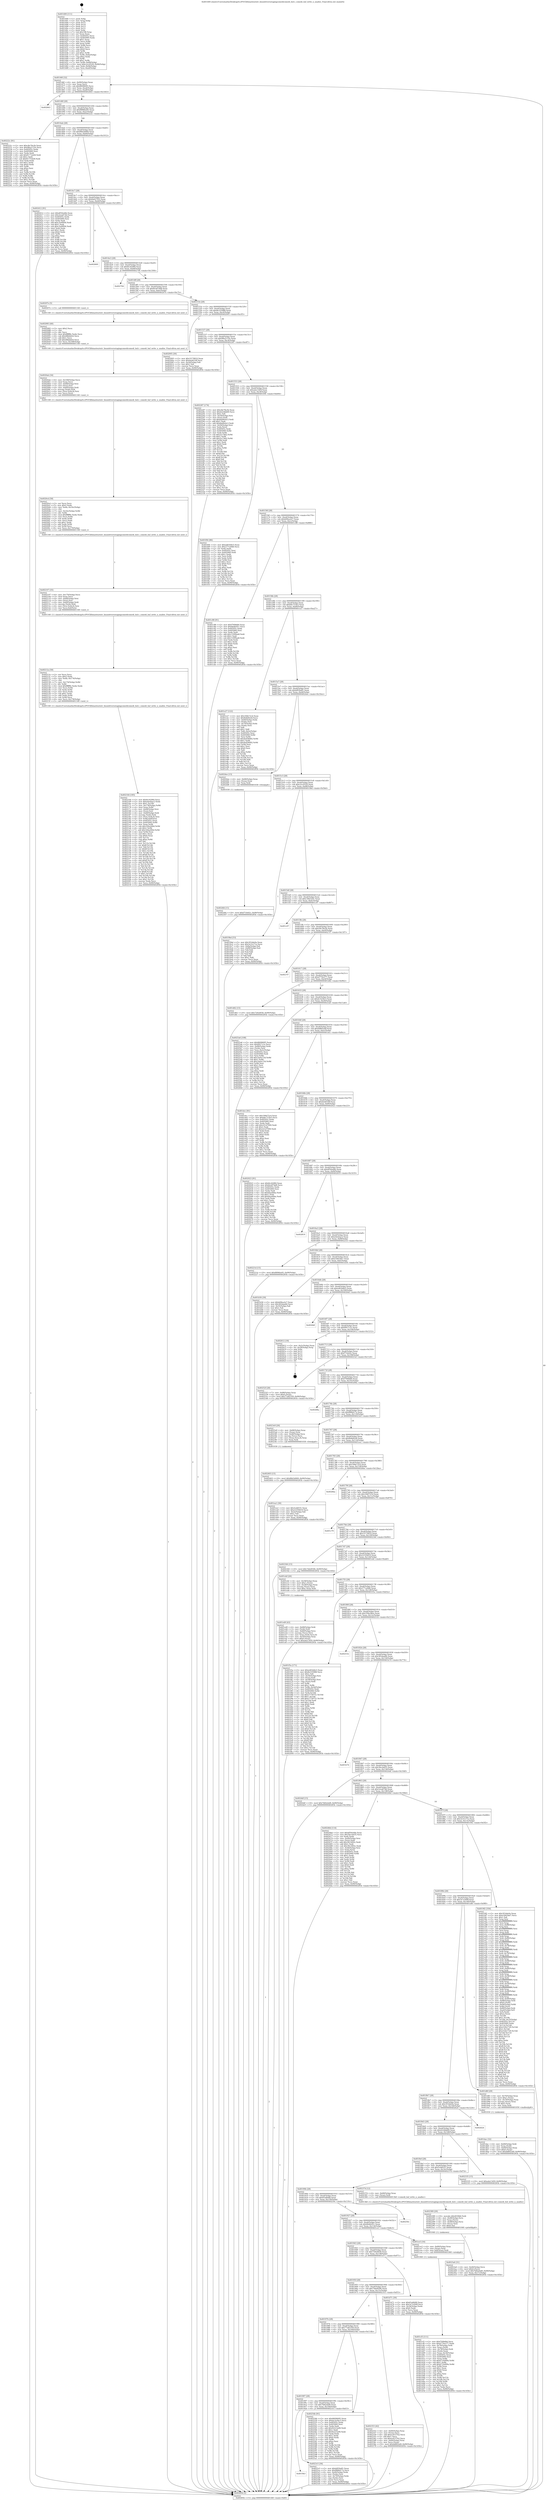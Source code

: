 digraph "0x401400" {
  label = "0x401400 (/mnt/c/Users/mathe/Desktop/tcc/POCII/binaries/extr_linuxdriversstagingcomedicomedi_buf.c_comedi_buf_write_n_unalloc_Final-ollvm.out::main(0))"
  labelloc = "t"
  node[shape=record]

  Entry [label="",width=0.3,height=0.3,shape=circle,fillcolor=black,style=filled]
  "0x40146f" [label="{
     0x40146f [32]\l
     | [instrs]\l
     &nbsp;&nbsp;0x40146f \<+6\>: mov -0x90(%rbp),%eax\l
     &nbsp;&nbsp;0x401475 \<+2\>: mov %eax,%ecx\l
     &nbsp;&nbsp;0x401477 \<+6\>: sub $0x860960f5,%ecx\l
     &nbsp;&nbsp;0x40147d \<+6\>: mov %eax,-0xa4(%rbp)\l
     &nbsp;&nbsp;0x401483 \<+6\>: mov %ecx,-0xa8(%rbp)\l
     &nbsp;&nbsp;0x401489 \<+6\>: je 0000000000402843 \<main+0x1443\>\l
  }"]
  "0x402843" [label="{
     0x402843\l
  }", style=dashed]
  "0x40148f" [label="{
     0x40148f [28]\l
     | [instrs]\l
     &nbsp;&nbsp;0x40148f \<+5\>: jmp 0000000000401494 \<main+0x94\>\l
     &nbsp;&nbsp;0x401494 \<+6\>: mov -0xa4(%rbp),%eax\l
     &nbsp;&nbsp;0x40149a \<+5\>: sub $0x8896ba95,%eax\l
     &nbsp;&nbsp;0x40149f \<+6\>: mov %eax,-0xac(%rbp)\l
     &nbsp;&nbsp;0x4014a5 \<+6\>: je 000000000040222c \<main+0xe2c\>\l
  }"]
  Exit [label="",width=0.3,height=0.3,shape=circle,fillcolor=black,style=filled,peripheries=2]
  "0x40222c" [label="{
     0x40222c [91]\l
     | [instrs]\l
     &nbsp;&nbsp;0x40222c \<+5\>: mov $0xc8e78a3b,%eax\l
     &nbsp;&nbsp;0x402231 \<+5\>: mov $0x98a2133e,%ecx\l
     &nbsp;&nbsp;0x402236 \<+7\>: mov 0x40505c,%edx\l
     &nbsp;&nbsp;0x40223d \<+7\>: mov 0x405060,%esi\l
     &nbsp;&nbsp;0x402244 \<+2\>: mov %edx,%edi\l
     &nbsp;&nbsp;0x402246 \<+6\>: add $0x8177ed28,%edi\l
     &nbsp;&nbsp;0x40224c \<+3\>: sub $0x1,%edi\l
     &nbsp;&nbsp;0x40224f \<+6\>: sub $0x8177ed28,%edi\l
     &nbsp;&nbsp;0x402255 \<+3\>: imul %edi,%edx\l
     &nbsp;&nbsp;0x402258 \<+3\>: and $0x1,%edx\l
     &nbsp;&nbsp;0x40225b \<+3\>: cmp $0x0,%edx\l
     &nbsp;&nbsp;0x40225e \<+4\>: sete %r8b\l
     &nbsp;&nbsp;0x402262 \<+3\>: cmp $0xa,%esi\l
     &nbsp;&nbsp;0x402265 \<+4\>: setl %r9b\l
     &nbsp;&nbsp;0x402269 \<+3\>: mov %r8b,%r10b\l
     &nbsp;&nbsp;0x40226c \<+3\>: and %r9b,%r10b\l
     &nbsp;&nbsp;0x40226f \<+3\>: xor %r9b,%r8b\l
     &nbsp;&nbsp;0x402272 \<+3\>: or %r8b,%r10b\l
     &nbsp;&nbsp;0x402275 \<+4\>: test $0x1,%r10b\l
     &nbsp;&nbsp;0x402279 \<+3\>: cmovne %ecx,%eax\l
     &nbsp;&nbsp;0x40227c \<+6\>: mov %eax,-0x90(%rbp)\l
     &nbsp;&nbsp;0x402282 \<+5\>: jmp 000000000040285b \<main+0x145b\>\l
  }"]
  "0x4014ab" [label="{
     0x4014ab [28]\l
     | [instrs]\l
     &nbsp;&nbsp;0x4014ab \<+5\>: jmp 00000000004014b0 \<main+0xb0\>\l
     &nbsp;&nbsp;0x4014b0 \<+6\>: mov -0xa4(%rbp),%eax\l
     &nbsp;&nbsp;0x4014b6 \<+5\>: sub $0x88d3d069,%eax\l
     &nbsp;&nbsp;0x4014bb \<+6\>: mov %eax,-0xb0(%rbp)\l
     &nbsp;&nbsp;0x4014c1 \<+6\>: je 0000000000402412 \<main+0x1012\>\l
  }"]
  "0x4024fd" [label="{
     0x4024fd [15]\l
     | [instrs]\l
     &nbsp;&nbsp;0x4024fd \<+10\>: movl $0xf71fe62c,-0x90(%rbp)\l
     &nbsp;&nbsp;0x402507 \<+5\>: jmp 000000000040285b \<main+0x145b\>\l
  }"]
  "0x402412" [label="{
     0x402412 [91]\l
     | [instrs]\l
     &nbsp;&nbsp;0x402412 \<+5\>: mov $0xdf50ed4b,%eax\l
     &nbsp;&nbsp;0x402417 \<+5\>: mov $0x3cea874d,%ecx\l
     &nbsp;&nbsp;0x40241c \<+7\>: mov 0x40505c,%edx\l
     &nbsp;&nbsp;0x402423 \<+7\>: mov 0x405060,%esi\l
     &nbsp;&nbsp;0x40242a \<+2\>: mov %edx,%edi\l
     &nbsp;&nbsp;0x40242c \<+6\>: add $0xc3e4f004,%edi\l
     &nbsp;&nbsp;0x402432 \<+3\>: sub $0x1,%edi\l
     &nbsp;&nbsp;0x402435 \<+6\>: sub $0xc3e4f004,%edi\l
     &nbsp;&nbsp;0x40243b \<+3\>: imul %edi,%edx\l
     &nbsp;&nbsp;0x40243e \<+3\>: and $0x1,%edx\l
     &nbsp;&nbsp;0x402441 \<+3\>: cmp $0x0,%edx\l
     &nbsp;&nbsp;0x402444 \<+4\>: sete %r8b\l
     &nbsp;&nbsp;0x402448 \<+3\>: cmp $0xa,%esi\l
     &nbsp;&nbsp;0x40244b \<+4\>: setl %r9b\l
     &nbsp;&nbsp;0x40244f \<+3\>: mov %r8b,%r10b\l
     &nbsp;&nbsp;0x402452 \<+3\>: and %r9b,%r10b\l
     &nbsp;&nbsp;0x402455 \<+3\>: xor %r9b,%r8b\l
     &nbsp;&nbsp;0x402458 \<+3\>: or %r8b,%r10b\l
     &nbsp;&nbsp;0x40245b \<+4\>: test $0x1,%r10b\l
     &nbsp;&nbsp;0x40245f \<+3\>: cmovne %ecx,%eax\l
     &nbsp;&nbsp;0x402462 \<+6\>: mov %eax,-0x90(%rbp)\l
     &nbsp;&nbsp;0x402468 \<+5\>: jmp 000000000040285b \<main+0x145b\>\l
  }"]
  "0x4014c7" [label="{
     0x4014c7 [28]\l
     | [instrs]\l
     &nbsp;&nbsp;0x4014c7 \<+5\>: jmp 00000000004014cc \<main+0xcc\>\l
     &nbsp;&nbsp;0x4014cc \<+6\>: mov -0xa4(%rbp),%eax\l
     &nbsp;&nbsp;0x4014d2 \<+5\>: sub $0x8a627f22,%eax\l
     &nbsp;&nbsp;0x4014d7 \<+6\>: mov %eax,-0xb4(%rbp)\l
     &nbsp;&nbsp;0x4014dd \<+6\>: je 0000000000402669 \<main+0x1269\>\l
  }"]
  "0x402403" [label="{
     0x402403 [15]\l
     | [instrs]\l
     &nbsp;&nbsp;0x402403 \<+10\>: movl $0x88d3d069,-0x90(%rbp)\l
     &nbsp;&nbsp;0x40240d \<+5\>: jmp 000000000040285b \<main+0x145b\>\l
  }"]
  "0x402669" [label="{
     0x402669\l
  }", style=dashed]
  "0x4014e3" [label="{
     0x4014e3 [28]\l
     | [instrs]\l
     &nbsp;&nbsp;0x4014e3 \<+5\>: jmp 00000000004014e8 \<main+0xe8\>\l
     &nbsp;&nbsp;0x4014e8 \<+6\>: mov -0xa4(%rbp),%eax\l
     &nbsp;&nbsp;0x4014ee \<+5\>: sub $0x8cc62f60,%eax\l
     &nbsp;&nbsp;0x4014f3 \<+6\>: mov %eax,-0xb8(%rbp)\l
     &nbsp;&nbsp;0x4014f9 \<+6\>: je 0000000000402704 \<main+0x1304\>\l
  }"]
  "0x4019b3" [label="{
     0x4019b3\l
  }", style=dashed]
  "0x402704" [label="{
     0x402704\l
  }", style=dashed]
  "0x4014ff" [label="{
     0x4014ff [28]\l
     | [instrs]\l
     &nbsp;&nbsp;0x4014ff \<+5\>: jmp 0000000000401504 \<main+0x104\>\l
     &nbsp;&nbsp;0x401504 \<+6\>: mov -0xa4(%rbp),%eax\l
     &nbsp;&nbsp;0x40150a \<+5\>: sub $0x8ce874d8,%eax\l
     &nbsp;&nbsp;0x40150f \<+6\>: mov %eax,-0xbc(%rbp)\l
     &nbsp;&nbsp;0x401515 \<+6\>: je 000000000040207e \<main+0xc7e\>\l
  }"]
  "0x4023c5" [label="{
     0x4023c5 [36]\l
     | [instrs]\l
     &nbsp;&nbsp;0x4023c5 \<+5\>: mov $0xbf05bdf1,%eax\l
     &nbsp;&nbsp;0x4023ca \<+5\>: mov $0xf886d17a,%ecx\l
     &nbsp;&nbsp;0x4023cf \<+4\>: mov -0x40(%rbp),%rdx\l
     &nbsp;&nbsp;0x4023d3 \<+2\>: mov (%rdx),%esi\l
     &nbsp;&nbsp;0x4023d5 \<+4\>: mov -0x70(%rbp),%rdx\l
     &nbsp;&nbsp;0x4023d9 \<+2\>: cmp (%rdx),%esi\l
     &nbsp;&nbsp;0x4023db \<+3\>: cmovl %ecx,%eax\l
     &nbsp;&nbsp;0x4023de \<+6\>: mov %eax,-0x90(%rbp)\l
     &nbsp;&nbsp;0x4023e4 \<+5\>: jmp 000000000040285b \<main+0x145b\>\l
  }"]
  "0x40207e" [label="{
     0x40207e [5]\l
     | [instrs]\l
     &nbsp;&nbsp;0x40207e \<+5\>: call 0000000000401160 \<next_i\>\l
     | [calls]\l
     &nbsp;&nbsp;0x401160 \{1\} (/mnt/c/Users/mathe/Desktop/tcc/POCII/binaries/extr_linuxdriversstagingcomedicomedi_buf.c_comedi_buf_write_n_unalloc_Final-ollvm.out::next_i)\l
  }"]
  "0x40151b" [label="{
     0x40151b [28]\l
     | [instrs]\l
     &nbsp;&nbsp;0x40151b \<+5\>: jmp 0000000000401520 \<main+0x120\>\l
     &nbsp;&nbsp;0x401520 \<+6\>: mov -0xa4(%rbp),%eax\l
     &nbsp;&nbsp;0x401526 \<+5\>: sub $0x8e335988,%eax\l
     &nbsp;&nbsp;0x40152b \<+6\>: mov %eax,-0xc0(%rbp)\l
     &nbsp;&nbsp;0x401531 \<+6\>: je 0000000000402005 \<main+0xc05\>\l
  }"]
  "0x401997" [label="{
     0x401997 [28]\l
     | [instrs]\l
     &nbsp;&nbsp;0x401997 \<+5\>: jmp 000000000040199c \<main+0x59c\>\l
     &nbsp;&nbsp;0x40199c \<+6\>: mov -0xa4(%rbp),%eax\l
     &nbsp;&nbsp;0x4019a2 \<+5\>: sub $0x7b82ebd9,%eax\l
     &nbsp;&nbsp;0x4019a7 \<+6\>: mov %eax,-0x164(%rbp)\l
     &nbsp;&nbsp;0x4019ad \<+6\>: je 00000000004023c5 \<main+0xfc5\>\l
  }"]
  "0x402005" [label="{
     0x402005 [30]\l
     | [instrs]\l
     &nbsp;&nbsp;0x402005 \<+5\>: mov $0x1f170810,%eax\l
     &nbsp;&nbsp;0x40200a \<+5\>: mov $0xded455ff,%ecx\l
     &nbsp;&nbsp;0x40200f \<+3\>: mov -0x2d(%rbp),%dl\l
     &nbsp;&nbsp;0x402012 \<+3\>: test $0x1,%dl\l
     &nbsp;&nbsp;0x402015 \<+3\>: cmovne %ecx,%eax\l
     &nbsp;&nbsp;0x402018 \<+6\>: mov %eax,-0x90(%rbp)\l
     &nbsp;&nbsp;0x40201e \<+5\>: jmp 000000000040285b \<main+0x145b\>\l
  }"]
  "0x401537" [label="{
     0x401537 [28]\l
     | [instrs]\l
     &nbsp;&nbsp;0x401537 \<+5\>: jmp 000000000040153c \<main+0x13c\>\l
     &nbsp;&nbsp;0x40153c \<+6\>: mov -0xa4(%rbp),%eax\l
     &nbsp;&nbsp;0x401542 \<+5\>: sub $0x98a2133e,%eax\l
     &nbsp;&nbsp;0x401547 \<+6\>: mov %eax,-0xc4(%rbp)\l
     &nbsp;&nbsp;0x40154d \<+6\>: je 0000000000402287 \<main+0xe87\>\l
  }"]
  "0x40254b" [label="{
     0x40254b [91]\l
     | [instrs]\l
     &nbsp;&nbsp;0x40254b \<+5\>: mov $0x860960f5,%eax\l
     &nbsp;&nbsp;0x402550 \<+5\>: mov $0xdc1b3bc3,%ecx\l
     &nbsp;&nbsp;0x402555 \<+7\>: mov 0x40505c,%edx\l
     &nbsp;&nbsp;0x40255c \<+7\>: mov 0x405060,%esi\l
     &nbsp;&nbsp;0x402563 \<+2\>: mov %edx,%edi\l
     &nbsp;&nbsp;0x402565 \<+6\>: add $0x92223a90,%edi\l
     &nbsp;&nbsp;0x40256b \<+3\>: sub $0x1,%edi\l
     &nbsp;&nbsp;0x40256e \<+6\>: sub $0x92223a90,%edi\l
     &nbsp;&nbsp;0x402574 \<+3\>: imul %edi,%edx\l
     &nbsp;&nbsp;0x402577 \<+3\>: and $0x1,%edx\l
     &nbsp;&nbsp;0x40257a \<+3\>: cmp $0x0,%edx\l
     &nbsp;&nbsp;0x40257d \<+4\>: sete %r8b\l
     &nbsp;&nbsp;0x402581 \<+3\>: cmp $0xa,%esi\l
     &nbsp;&nbsp;0x402584 \<+4\>: setl %r9b\l
     &nbsp;&nbsp;0x402588 \<+3\>: mov %r8b,%r10b\l
     &nbsp;&nbsp;0x40258b \<+3\>: and %r9b,%r10b\l
     &nbsp;&nbsp;0x40258e \<+3\>: xor %r9b,%r8b\l
     &nbsp;&nbsp;0x402591 \<+3\>: or %r8b,%r10b\l
     &nbsp;&nbsp;0x402594 \<+4\>: test $0x1,%r10b\l
     &nbsp;&nbsp;0x402598 \<+3\>: cmovne %ecx,%eax\l
     &nbsp;&nbsp;0x40259b \<+6\>: mov %eax,-0x90(%rbp)\l
     &nbsp;&nbsp;0x4025a1 \<+5\>: jmp 000000000040285b \<main+0x145b\>\l
  }"]
  "0x402287" [label="{
     0x402287 [174]\l
     | [instrs]\l
     &nbsp;&nbsp;0x402287 \<+5\>: mov $0xc8e78a3b,%eax\l
     &nbsp;&nbsp;0x40228c \<+5\>: mov $0x4224bb69,%ecx\l
     &nbsp;&nbsp;0x402291 \<+2\>: mov $0x1,%dl\l
     &nbsp;&nbsp;0x402293 \<+4\>: mov -0x50(%rbp),%rsi\l
     &nbsp;&nbsp;0x402297 \<+2\>: mov (%rsi),%edi\l
     &nbsp;&nbsp;0x402299 \<+6\>: sub $0xbbd9e4c3,%edi\l
     &nbsp;&nbsp;0x40229f \<+3\>: add $0x1,%edi\l
     &nbsp;&nbsp;0x4022a2 \<+6\>: add $0xbbd9e4c3,%edi\l
     &nbsp;&nbsp;0x4022a8 \<+4\>: mov -0x50(%rbp),%rsi\l
     &nbsp;&nbsp;0x4022ac \<+2\>: mov %edi,(%rsi)\l
     &nbsp;&nbsp;0x4022ae \<+7\>: mov 0x40505c,%edi\l
     &nbsp;&nbsp;0x4022b5 \<+8\>: mov 0x405060,%r8d\l
     &nbsp;&nbsp;0x4022bd \<+3\>: mov %edi,%r9d\l
     &nbsp;&nbsp;0x4022c0 \<+7\>: sub $0x2cc7db2,%r9d\l
     &nbsp;&nbsp;0x4022c7 \<+4\>: sub $0x1,%r9d\l
     &nbsp;&nbsp;0x4022cb \<+7\>: add $0x2cc7db2,%r9d\l
     &nbsp;&nbsp;0x4022d2 \<+4\>: imul %r9d,%edi\l
     &nbsp;&nbsp;0x4022d6 \<+3\>: and $0x1,%edi\l
     &nbsp;&nbsp;0x4022d9 \<+3\>: cmp $0x0,%edi\l
     &nbsp;&nbsp;0x4022dc \<+4\>: sete %r10b\l
     &nbsp;&nbsp;0x4022e0 \<+4\>: cmp $0xa,%r8d\l
     &nbsp;&nbsp;0x4022e4 \<+4\>: setl %r11b\l
     &nbsp;&nbsp;0x4022e8 \<+3\>: mov %r10b,%bl\l
     &nbsp;&nbsp;0x4022eb \<+3\>: xor $0xff,%bl\l
     &nbsp;&nbsp;0x4022ee \<+3\>: mov %r11b,%r14b\l
     &nbsp;&nbsp;0x4022f1 \<+4\>: xor $0xff,%r14b\l
     &nbsp;&nbsp;0x4022f5 \<+3\>: xor $0x0,%dl\l
     &nbsp;&nbsp;0x4022f8 \<+3\>: mov %bl,%r15b\l
     &nbsp;&nbsp;0x4022fb \<+4\>: and $0x0,%r15b\l
     &nbsp;&nbsp;0x4022ff \<+3\>: and %dl,%r10b\l
     &nbsp;&nbsp;0x402302 \<+3\>: mov %r14b,%r12b\l
     &nbsp;&nbsp;0x402305 \<+4\>: and $0x0,%r12b\l
     &nbsp;&nbsp;0x402309 \<+3\>: and %dl,%r11b\l
     &nbsp;&nbsp;0x40230c \<+3\>: or %r10b,%r15b\l
     &nbsp;&nbsp;0x40230f \<+3\>: or %r11b,%r12b\l
     &nbsp;&nbsp;0x402312 \<+3\>: xor %r12b,%r15b\l
     &nbsp;&nbsp;0x402315 \<+3\>: or %r14b,%bl\l
     &nbsp;&nbsp;0x402318 \<+3\>: xor $0xff,%bl\l
     &nbsp;&nbsp;0x40231b \<+3\>: or $0x0,%dl\l
     &nbsp;&nbsp;0x40231e \<+2\>: and %dl,%bl\l
     &nbsp;&nbsp;0x402320 \<+3\>: or %bl,%r15b\l
     &nbsp;&nbsp;0x402323 \<+4\>: test $0x1,%r15b\l
     &nbsp;&nbsp;0x402327 \<+3\>: cmovne %ecx,%eax\l
     &nbsp;&nbsp;0x40232a \<+6\>: mov %eax,-0x90(%rbp)\l
     &nbsp;&nbsp;0x402330 \<+5\>: jmp 000000000040285b \<main+0x145b\>\l
  }"]
  "0x401553" [label="{
     0x401553 [28]\l
     | [instrs]\l
     &nbsp;&nbsp;0x401553 \<+5\>: jmp 0000000000401558 \<main+0x158\>\l
     &nbsp;&nbsp;0x401558 \<+6\>: mov -0xa4(%rbp),%eax\l
     &nbsp;&nbsp;0x40155e \<+5\>: sub $0xada13d5f,%eax\l
     &nbsp;&nbsp;0x401563 \<+6\>: mov %eax,-0xc8(%rbp)\l
     &nbsp;&nbsp;0x401569 \<+6\>: je 0000000000401f04 \<main+0xb04\>\l
  }"]
  "0x4023a6" [label="{
     0x4023a6 [31]\l
     | [instrs]\l
     &nbsp;&nbsp;0x4023a6 \<+4\>: mov -0x40(%rbp),%rcx\l
     &nbsp;&nbsp;0x4023aa \<+6\>: movl $0x0,(%rcx)\l
     &nbsp;&nbsp;0x4023b0 \<+10\>: movl $0x7b82ebd9,-0x90(%rbp)\l
     &nbsp;&nbsp;0x4023ba \<+6\>: mov %eax,-0x17c(%rbp)\l
     &nbsp;&nbsp;0x4023c0 \<+5\>: jmp 000000000040285b \<main+0x145b\>\l
  }"]
  "0x401f04" [label="{
     0x401f04 [86]\l
     | [instrs]\l
     &nbsp;&nbsp;0x401f04 \<+5\>: mov $0xed03d4e5,%eax\l
     &nbsp;&nbsp;0x401f09 \<+5\>: mov $0x277ca9d6,%ecx\l
     &nbsp;&nbsp;0x401f0e \<+2\>: xor %edx,%edx\l
     &nbsp;&nbsp;0x401f10 \<+7\>: mov 0x40505c,%esi\l
     &nbsp;&nbsp;0x401f17 \<+7\>: mov 0x405060,%edi\l
     &nbsp;&nbsp;0x401f1e \<+3\>: sub $0x1,%edx\l
     &nbsp;&nbsp;0x401f21 \<+3\>: mov %esi,%r8d\l
     &nbsp;&nbsp;0x401f24 \<+3\>: add %edx,%r8d\l
     &nbsp;&nbsp;0x401f27 \<+4\>: imul %r8d,%esi\l
     &nbsp;&nbsp;0x401f2b \<+3\>: and $0x1,%esi\l
     &nbsp;&nbsp;0x401f2e \<+3\>: cmp $0x0,%esi\l
     &nbsp;&nbsp;0x401f31 \<+4\>: sete %r9b\l
     &nbsp;&nbsp;0x401f35 \<+3\>: cmp $0xa,%edi\l
     &nbsp;&nbsp;0x401f38 \<+4\>: setl %r10b\l
     &nbsp;&nbsp;0x401f3c \<+3\>: mov %r9b,%r11b\l
     &nbsp;&nbsp;0x401f3f \<+3\>: and %r10b,%r11b\l
     &nbsp;&nbsp;0x401f42 \<+3\>: xor %r10b,%r9b\l
     &nbsp;&nbsp;0x401f45 \<+3\>: or %r9b,%r11b\l
     &nbsp;&nbsp;0x401f48 \<+4\>: test $0x1,%r11b\l
     &nbsp;&nbsp;0x401f4c \<+3\>: cmovne %ecx,%eax\l
     &nbsp;&nbsp;0x401f4f \<+6\>: mov %eax,-0x90(%rbp)\l
     &nbsp;&nbsp;0x401f55 \<+5\>: jmp 000000000040285b \<main+0x145b\>\l
  }"]
  "0x40156f" [label="{
     0x40156f [28]\l
     | [instrs]\l
     &nbsp;&nbsp;0x40156f \<+5\>: jmp 0000000000401574 \<main+0x174\>\l
     &nbsp;&nbsp;0x401574 \<+6\>: mov -0xa4(%rbp),%eax\l
     &nbsp;&nbsp;0x40157a \<+5\>: sub $0xb09ea2e7,%eax\l
     &nbsp;&nbsp;0x40157f \<+6\>: mov %eax,-0xcc(%rbp)\l
     &nbsp;&nbsp;0x401585 \<+6\>: je 0000000000401c88 \<main+0x888\>\l
  }"]
  "0x402389" [label="{
     0x402389 [29]\l
     | [instrs]\l
     &nbsp;&nbsp;0x402389 \<+10\>: movabs $0x4030b6,%rdi\l
     &nbsp;&nbsp;0x402393 \<+4\>: mov -0x48(%rbp),%rcx\l
     &nbsp;&nbsp;0x402397 \<+2\>: mov %eax,(%rcx)\l
     &nbsp;&nbsp;0x402399 \<+4\>: mov -0x48(%rbp),%rcx\l
     &nbsp;&nbsp;0x40239d \<+2\>: mov (%rcx),%esi\l
     &nbsp;&nbsp;0x40239f \<+2\>: mov $0x0,%al\l
     &nbsp;&nbsp;0x4023a1 \<+5\>: call 0000000000401040 \<printf@plt\>\l
     | [calls]\l
     &nbsp;&nbsp;0x401040 \{1\} (unknown)\l
  }"]
  "0x401c88" [label="{
     0x401c88 [91]\l
     | [instrs]\l
     &nbsp;&nbsp;0x401c88 \<+5\>: mov $0xf769bfb6,%eax\l
     &nbsp;&nbsp;0x401c8d \<+5\>: mov $0x6b4fe91c,%ecx\l
     &nbsp;&nbsp;0x401c92 \<+7\>: mov 0x40505c,%edx\l
     &nbsp;&nbsp;0x401c99 \<+7\>: mov 0x405060,%esi\l
     &nbsp;&nbsp;0x401ca0 \<+2\>: mov %edx,%edi\l
     &nbsp;&nbsp;0x401ca2 \<+6\>: add $0x11099aa8,%edi\l
     &nbsp;&nbsp;0x401ca8 \<+3\>: sub $0x1,%edi\l
     &nbsp;&nbsp;0x401cab \<+6\>: sub $0x11099aa8,%edi\l
     &nbsp;&nbsp;0x401cb1 \<+3\>: imul %edi,%edx\l
     &nbsp;&nbsp;0x401cb4 \<+3\>: and $0x1,%edx\l
     &nbsp;&nbsp;0x401cb7 \<+3\>: cmp $0x0,%edx\l
     &nbsp;&nbsp;0x401cba \<+4\>: sete %r8b\l
     &nbsp;&nbsp;0x401cbe \<+3\>: cmp $0xa,%esi\l
     &nbsp;&nbsp;0x401cc1 \<+4\>: setl %r9b\l
     &nbsp;&nbsp;0x401cc5 \<+3\>: mov %r8b,%r10b\l
     &nbsp;&nbsp;0x401cc8 \<+3\>: and %r9b,%r10b\l
     &nbsp;&nbsp;0x401ccb \<+3\>: xor %r9b,%r8b\l
     &nbsp;&nbsp;0x401cce \<+3\>: or %r8b,%r10b\l
     &nbsp;&nbsp;0x401cd1 \<+4\>: test $0x1,%r10b\l
     &nbsp;&nbsp;0x401cd5 \<+3\>: cmovne %ecx,%eax\l
     &nbsp;&nbsp;0x401cd8 \<+6\>: mov %eax,-0x90(%rbp)\l
     &nbsp;&nbsp;0x401cde \<+5\>: jmp 000000000040285b \<main+0x145b\>\l
  }"]
  "0x40158b" [label="{
     0x40158b [28]\l
     | [instrs]\l
     &nbsp;&nbsp;0x40158b \<+5\>: jmp 0000000000401590 \<main+0x190\>\l
     &nbsp;&nbsp;0x401590 \<+6\>: mov -0xa4(%rbp),%eax\l
     &nbsp;&nbsp;0x401596 \<+5\>: sub $0xb6c723b3,%eax\l
     &nbsp;&nbsp;0x40159b \<+6\>: mov %eax,-0xd0(%rbp)\l
     &nbsp;&nbsp;0x4015a1 \<+6\>: je 0000000000401e27 \<main+0xa27\>\l
  }"]
  "0x40197b" [label="{
     0x40197b [28]\l
     | [instrs]\l
     &nbsp;&nbsp;0x40197b \<+5\>: jmp 0000000000401980 \<main+0x580\>\l
     &nbsp;&nbsp;0x401980 \<+6\>: mov -0xa4(%rbp),%eax\l
     &nbsp;&nbsp;0x401986 \<+5\>: sub $0x77a82359,%eax\l
     &nbsp;&nbsp;0x40198b \<+6\>: mov %eax,-0x160(%rbp)\l
     &nbsp;&nbsp;0x401991 \<+6\>: je 000000000040254b \<main+0x114b\>\l
  }"]
  "0x401e27" [label="{
     0x401e27 [122]\l
     | [instrs]\l
     &nbsp;&nbsp;0x401e27 \<+5\>: mov $0x184b72c4,%eax\l
     &nbsp;&nbsp;0x401e2c \<+5\>: mov $0xfb4b82e8,%ecx\l
     &nbsp;&nbsp;0x401e31 \<+4\>: mov -0x60(%rbp),%rdx\l
     &nbsp;&nbsp;0x401e35 \<+2\>: mov (%rdx),%esi\l
     &nbsp;&nbsp;0x401e37 \<+4\>: mov -0x70(%rbp),%rdx\l
     &nbsp;&nbsp;0x401e3b \<+2\>: cmp (%rdx),%esi\l
     &nbsp;&nbsp;0x401e3d \<+4\>: setl %dil\l
     &nbsp;&nbsp;0x401e41 \<+4\>: and $0x1,%dil\l
     &nbsp;&nbsp;0x401e45 \<+4\>: mov %dil,-0x2e(%rbp)\l
     &nbsp;&nbsp;0x401e49 \<+7\>: mov 0x40505c,%esi\l
     &nbsp;&nbsp;0x401e50 \<+8\>: mov 0x405060,%r8d\l
     &nbsp;&nbsp;0x401e58 \<+3\>: mov %esi,%r9d\l
     &nbsp;&nbsp;0x401e5b \<+7\>: add $0x4ed58d92,%r9d\l
     &nbsp;&nbsp;0x401e62 \<+4\>: sub $0x1,%r9d\l
     &nbsp;&nbsp;0x401e66 \<+7\>: sub $0x4ed58d92,%r9d\l
     &nbsp;&nbsp;0x401e6d \<+4\>: imul %r9d,%esi\l
     &nbsp;&nbsp;0x401e71 \<+3\>: and $0x1,%esi\l
     &nbsp;&nbsp;0x401e74 \<+3\>: cmp $0x0,%esi\l
     &nbsp;&nbsp;0x401e77 \<+4\>: sete %dil\l
     &nbsp;&nbsp;0x401e7b \<+4\>: cmp $0xa,%r8d\l
     &nbsp;&nbsp;0x401e7f \<+4\>: setl %r10b\l
     &nbsp;&nbsp;0x401e83 \<+3\>: mov %dil,%r11b\l
     &nbsp;&nbsp;0x401e86 \<+3\>: and %r10b,%r11b\l
     &nbsp;&nbsp;0x401e89 \<+3\>: xor %r10b,%dil\l
     &nbsp;&nbsp;0x401e8c \<+3\>: or %dil,%r11b\l
     &nbsp;&nbsp;0x401e8f \<+4\>: test $0x1,%r11b\l
     &nbsp;&nbsp;0x401e93 \<+3\>: cmovne %ecx,%eax\l
     &nbsp;&nbsp;0x401e96 \<+6\>: mov %eax,-0x90(%rbp)\l
     &nbsp;&nbsp;0x401e9c \<+5\>: jmp 000000000040285b \<main+0x145b\>\l
  }"]
  "0x4015a7" [label="{
     0x4015a7 [28]\l
     | [instrs]\l
     &nbsp;&nbsp;0x4015a7 \<+5\>: jmp 00000000004015ac \<main+0x1ac\>\l
     &nbsp;&nbsp;0x4015ac \<+6\>: mov -0xa4(%rbp),%eax\l
     &nbsp;&nbsp;0x4015b2 \<+5\>: sub $0xbf05bdf1,%eax\l
     &nbsp;&nbsp;0x4015b7 \<+6\>: mov %eax,-0xd4(%rbp)\l
     &nbsp;&nbsp;0x4015bd \<+6\>: je 00000000004024ee \<main+0x10ee\>\l
  }"]
  "0x402353" [label="{
     0x402353 [42]\l
     | [instrs]\l
     &nbsp;&nbsp;0x402353 \<+4\>: mov -0x60(%rbp),%rax\l
     &nbsp;&nbsp;0x402357 \<+2\>: mov (%rax),%ecx\l
     &nbsp;&nbsp;0x402359 \<+6\>: add $0xec6157b2,%ecx\l
     &nbsp;&nbsp;0x40235f \<+3\>: add $0x1,%ecx\l
     &nbsp;&nbsp;0x402362 \<+6\>: sub $0xec6157b2,%ecx\l
     &nbsp;&nbsp;0x402368 \<+4\>: mov -0x60(%rbp),%rax\l
     &nbsp;&nbsp;0x40236c \<+2\>: mov %ecx,(%rax)\l
     &nbsp;&nbsp;0x40236e \<+10\>: movl $0xdd802a6f,-0x90(%rbp)\l
     &nbsp;&nbsp;0x402378 \<+5\>: jmp 000000000040285b \<main+0x145b\>\l
  }"]
  "0x4024ee" [label="{
     0x4024ee [15]\l
     | [instrs]\l
     &nbsp;&nbsp;0x4024ee \<+4\>: mov -0x68(%rbp),%rax\l
     &nbsp;&nbsp;0x4024f2 \<+3\>: mov (%rax),%rax\l
     &nbsp;&nbsp;0x4024f5 \<+3\>: mov %rax,%rdi\l
     &nbsp;&nbsp;0x4024f8 \<+5\>: call 0000000000401030 \<free@plt\>\l
     | [calls]\l
     &nbsp;&nbsp;0x401030 \{1\} (unknown)\l
  }"]
  "0x4015c3" [label="{
     0x4015c3 [28]\l
     | [instrs]\l
     &nbsp;&nbsp;0x4015c3 \<+5\>: jmp 00000000004015c8 \<main+0x1c8\>\l
     &nbsp;&nbsp;0x4015c8 \<+6\>: mov -0xa4(%rbp),%eax\l
     &nbsp;&nbsp;0x4015ce \<+5\>: sub $0xc2cc0529,%eax\l
     &nbsp;&nbsp;0x4015d3 \<+6\>: mov %eax,-0xd8(%rbp)\l
     &nbsp;&nbsp;0x4015d9 \<+6\>: je 00000000004019bd \<main+0x5bd\>\l
  }"]
  "0x402164" [label="{
     0x402164 [185]\l
     | [instrs]\l
     &nbsp;&nbsp;0x402164 \<+5\>: mov $0x8cc62f60,%ecx\l
     &nbsp;&nbsp;0x402169 \<+5\>: mov $0xe4eebac2,%edx\l
     &nbsp;&nbsp;0x40216e \<+3\>: mov $0x1,%r10b\l
     &nbsp;&nbsp;0x402171 \<+7\>: mov -0x178(%rbp),%r8d\l
     &nbsp;&nbsp;0x402178 \<+4\>: imul %eax,%r8d\l
     &nbsp;&nbsp;0x40217c \<+4\>: mov -0x68(%rbp),%rsi\l
     &nbsp;&nbsp;0x402180 \<+3\>: mov (%rsi),%rsi\l
     &nbsp;&nbsp;0x402183 \<+4\>: mov -0x60(%rbp),%rdi\l
     &nbsp;&nbsp;0x402187 \<+3\>: movslq (%rdi),%rdi\l
     &nbsp;&nbsp;0x40218a \<+4\>: mov (%rsi,%rdi,8),%rsi\l
     &nbsp;&nbsp;0x40218e \<+4\>: mov %r8d,0x8(%rsi)\l
     &nbsp;&nbsp;0x402192 \<+7\>: mov 0x40505c,%eax\l
     &nbsp;&nbsp;0x402199 \<+8\>: mov 0x405060,%r8d\l
     &nbsp;&nbsp;0x4021a1 \<+3\>: mov %eax,%r9d\l
     &nbsp;&nbsp;0x4021a4 \<+7\>: sub $0x326a266d,%r9d\l
     &nbsp;&nbsp;0x4021ab \<+4\>: sub $0x1,%r9d\l
     &nbsp;&nbsp;0x4021af \<+7\>: add $0x326a266d,%r9d\l
     &nbsp;&nbsp;0x4021b6 \<+4\>: imul %r9d,%eax\l
     &nbsp;&nbsp;0x4021ba \<+3\>: and $0x1,%eax\l
     &nbsp;&nbsp;0x4021bd \<+3\>: cmp $0x0,%eax\l
     &nbsp;&nbsp;0x4021c0 \<+4\>: sete %r11b\l
     &nbsp;&nbsp;0x4021c4 \<+4\>: cmp $0xa,%r8d\l
     &nbsp;&nbsp;0x4021c8 \<+3\>: setl %bl\l
     &nbsp;&nbsp;0x4021cb \<+3\>: mov %r11b,%r14b\l
     &nbsp;&nbsp;0x4021ce \<+4\>: xor $0xff,%r14b\l
     &nbsp;&nbsp;0x4021d2 \<+3\>: mov %bl,%r15b\l
     &nbsp;&nbsp;0x4021d5 \<+4\>: xor $0xff,%r15b\l
     &nbsp;&nbsp;0x4021d9 \<+4\>: xor $0x1,%r10b\l
     &nbsp;&nbsp;0x4021dd \<+3\>: mov %r14b,%r12b\l
     &nbsp;&nbsp;0x4021e0 \<+4\>: and $0xff,%r12b\l
     &nbsp;&nbsp;0x4021e4 \<+3\>: and %r10b,%r11b\l
     &nbsp;&nbsp;0x4021e7 \<+3\>: mov %r15b,%r13b\l
     &nbsp;&nbsp;0x4021ea \<+4\>: and $0xff,%r13b\l
     &nbsp;&nbsp;0x4021ee \<+3\>: and %r10b,%bl\l
     &nbsp;&nbsp;0x4021f1 \<+3\>: or %r11b,%r12b\l
     &nbsp;&nbsp;0x4021f4 \<+3\>: or %bl,%r13b\l
     &nbsp;&nbsp;0x4021f7 \<+3\>: xor %r13b,%r12b\l
     &nbsp;&nbsp;0x4021fa \<+3\>: or %r15b,%r14b\l
     &nbsp;&nbsp;0x4021fd \<+4\>: xor $0xff,%r14b\l
     &nbsp;&nbsp;0x402201 \<+4\>: or $0x1,%r10b\l
     &nbsp;&nbsp;0x402205 \<+3\>: and %r10b,%r14b\l
     &nbsp;&nbsp;0x402208 \<+3\>: or %r14b,%r12b\l
     &nbsp;&nbsp;0x40220b \<+4\>: test $0x1,%r12b\l
     &nbsp;&nbsp;0x40220f \<+3\>: cmovne %edx,%ecx\l
     &nbsp;&nbsp;0x402212 \<+6\>: mov %ecx,-0x90(%rbp)\l
     &nbsp;&nbsp;0x402218 \<+5\>: jmp 000000000040285b \<main+0x145b\>\l
  }"]
  "0x4019bd" [label="{
     0x4019bd [53]\l
     | [instrs]\l
     &nbsp;&nbsp;0x4019bd \<+5\>: mov $0x3f14de0a,%eax\l
     &nbsp;&nbsp;0x4019c2 \<+5\>: mov $0x3e31e71a,%ecx\l
     &nbsp;&nbsp;0x4019c7 \<+6\>: mov -0x8a(%rbp),%dl\l
     &nbsp;&nbsp;0x4019cd \<+7\>: mov -0x89(%rbp),%sil\l
     &nbsp;&nbsp;0x4019d4 \<+3\>: mov %dl,%dil\l
     &nbsp;&nbsp;0x4019d7 \<+3\>: and %sil,%dil\l
     &nbsp;&nbsp;0x4019da \<+3\>: xor %sil,%dl\l
     &nbsp;&nbsp;0x4019dd \<+3\>: or %dl,%dil\l
     &nbsp;&nbsp;0x4019e0 \<+4\>: test $0x1,%dil\l
     &nbsp;&nbsp;0x4019e4 \<+3\>: cmovne %ecx,%eax\l
     &nbsp;&nbsp;0x4019e7 \<+6\>: mov %eax,-0x90(%rbp)\l
     &nbsp;&nbsp;0x4019ed \<+5\>: jmp 000000000040285b \<main+0x145b\>\l
  }"]
  "0x4015df" [label="{
     0x4015df [28]\l
     | [instrs]\l
     &nbsp;&nbsp;0x4015df \<+5\>: jmp 00000000004015e4 \<main+0x1e4\>\l
     &nbsp;&nbsp;0x4015e4 \<+6\>: mov -0xa4(%rbp),%eax\l
     &nbsp;&nbsp;0x4015ea \<+5\>: sub $0xc30b32d1,%eax\l
     &nbsp;&nbsp;0x4015ef \<+6\>: mov %eax,-0xdc(%rbp)\l
     &nbsp;&nbsp;0x4015f5 \<+6\>: je 0000000000401c07 \<main+0x807\>\l
  }"]
  "0x40285b" [label="{
     0x40285b [5]\l
     | [instrs]\l
     &nbsp;&nbsp;0x40285b \<+5\>: jmp 000000000040146f \<main+0x6f\>\l
  }"]
  "0x401400" [label="{
     0x401400 [111]\l
     | [instrs]\l
     &nbsp;&nbsp;0x401400 \<+1\>: push %rbp\l
     &nbsp;&nbsp;0x401401 \<+3\>: mov %rsp,%rbp\l
     &nbsp;&nbsp;0x401404 \<+2\>: push %r15\l
     &nbsp;&nbsp;0x401406 \<+2\>: push %r14\l
     &nbsp;&nbsp;0x401408 \<+2\>: push %r13\l
     &nbsp;&nbsp;0x40140a \<+2\>: push %r12\l
     &nbsp;&nbsp;0x40140c \<+1\>: push %rbx\l
     &nbsp;&nbsp;0x40140d \<+7\>: sub $0x198,%rsp\l
     &nbsp;&nbsp;0x401414 \<+2\>: xor %eax,%eax\l
     &nbsp;&nbsp;0x401416 \<+7\>: mov 0x40505c,%ecx\l
     &nbsp;&nbsp;0x40141d \<+7\>: mov 0x405060,%edx\l
     &nbsp;&nbsp;0x401424 \<+3\>: sub $0x1,%eax\l
     &nbsp;&nbsp;0x401427 \<+3\>: mov %ecx,%r8d\l
     &nbsp;&nbsp;0x40142a \<+3\>: add %eax,%r8d\l
     &nbsp;&nbsp;0x40142d \<+4\>: imul %r8d,%ecx\l
     &nbsp;&nbsp;0x401431 \<+3\>: and $0x1,%ecx\l
     &nbsp;&nbsp;0x401434 \<+3\>: cmp $0x0,%ecx\l
     &nbsp;&nbsp;0x401437 \<+4\>: sete %r9b\l
     &nbsp;&nbsp;0x40143b \<+4\>: and $0x1,%r9b\l
     &nbsp;&nbsp;0x40143f \<+7\>: mov %r9b,-0x8a(%rbp)\l
     &nbsp;&nbsp;0x401446 \<+3\>: cmp $0xa,%edx\l
     &nbsp;&nbsp;0x401449 \<+4\>: setl %r9b\l
     &nbsp;&nbsp;0x40144d \<+4\>: and $0x1,%r9b\l
     &nbsp;&nbsp;0x401451 \<+7\>: mov %r9b,-0x89(%rbp)\l
     &nbsp;&nbsp;0x401458 \<+10\>: movl $0xc2cc0529,-0x90(%rbp)\l
     &nbsp;&nbsp;0x401462 \<+6\>: mov %edi,-0x94(%rbp)\l
     &nbsp;&nbsp;0x401468 \<+7\>: mov %rsi,-0xa0(%rbp)\l
  }"]
  "0x40212a" [label="{
     0x40212a [58]\l
     | [instrs]\l
     &nbsp;&nbsp;0x40212a \<+2\>: xor %ecx,%ecx\l
     &nbsp;&nbsp;0x40212c \<+5\>: mov $0x2,%edx\l
     &nbsp;&nbsp;0x402131 \<+6\>: mov %edx,-0x174(%rbp)\l
     &nbsp;&nbsp;0x402137 \<+1\>: cltd\l
     &nbsp;&nbsp;0x402138 \<+7\>: mov -0x174(%rbp),%r8d\l
     &nbsp;&nbsp;0x40213f \<+3\>: idiv %r8d\l
     &nbsp;&nbsp;0x402142 \<+6\>: imul $0xfffffffe,%edx,%edx\l
     &nbsp;&nbsp;0x402148 \<+3\>: mov %ecx,%r9d\l
     &nbsp;&nbsp;0x40214b \<+3\>: sub %edx,%r9d\l
     &nbsp;&nbsp;0x40214e \<+2\>: mov %ecx,%edx\l
     &nbsp;&nbsp;0x402150 \<+3\>: sub $0x1,%edx\l
     &nbsp;&nbsp;0x402153 \<+3\>: add %edx,%r9d\l
     &nbsp;&nbsp;0x402156 \<+3\>: sub %r9d,%ecx\l
     &nbsp;&nbsp;0x402159 \<+6\>: mov %ecx,-0x178(%rbp)\l
     &nbsp;&nbsp;0x40215f \<+5\>: call 0000000000401160 \<next_i\>\l
     | [calls]\l
     &nbsp;&nbsp;0x401160 \{1\} (/mnt/c/Users/mathe/Desktop/tcc/POCII/binaries/extr_linuxdriversstagingcomedicomedi_buf.c_comedi_buf_write_n_unalloc_Final-ollvm.out::next_i)\l
  }"]
  "0x401c07" [label="{
     0x401c07\l
  }", style=dashed]
  "0x4015fb" [label="{
     0x4015fb [28]\l
     | [instrs]\l
     &nbsp;&nbsp;0x4015fb \<+5\>: jmp 0000000000401600 \<main+0x200\>\l
     &nbsp;&nbsp;0x401600 \<+6\>: mov -0xa4(%rbp),%eax\l
     &nbsp;&nbsp;0x401606 \<+5\>: sub $0xc8e78a3b,%eax\l
     &nbsp;&nbsp;0x40160b \<+6\>: mov %eax,-0xe0(%rbp)\l
     &nbsp;&nbsp;0x401611 \<+6\>: je 00000000004027f7 \<main+0x13f7\>\l
  }"]
  "0x402107" [label="{
     0x402107 [35]\l
     | [instrs]\l
     &nbsp;&nbsp;0x402107 \<+6\>: mov -0x170(%rbp),%ecx\l
     &nbsp;&nbsp;0x40210d \<+3\>: imul %eax,%ecx\l
     &nbsp;&nbsp;0x402110 \<+4\>: mov -0x68(%rbp),%rsi\l
     &nbsp;&nbsp;0x402114 \<+3\>: mov (%rsi),%rsi\l
     &nbsp;&nbsp;0x402117 \<+4\>: mov -0x60(%rbp),%rdi\l
     &nbsp;&nbsp;0x40211b \<+3\>: movslq (%rdi),%rdi\l
     &nbsp;&nbsp;0x40211e \<+4\>: mov (%rsi,%rdi,8),%rsi\l
     &nbsp;&nbsp;0x402122 \<+3\>: mov %ecx,0x4(%rsi)\l
     &nbsp;&nbsp;0x402125 \<+5\>: call 0000000000401160 \<next_i\>\l
     | [calls]\l
     &nbsp;&nbsp;0x401160 \{1\} (/mnt/c/Users/mathe/Desktop/tcc/POCII/binaries/extr_linuxdriversstagingcomedicomedi_buf.c_comedi_buf_write_n_unalloc_Final-ollvm.out::next_i)\l
  }"]
  "0x4027f7" [label="{
     0x4027f7\l
  }", style=dashed]
  "0x401617" [label="{
     0x401617 [28]\l
     | [instrs]\l
     &nbsp;&nbsp;0x401617 \<+5\>: jmp 000000000040161c \<main+0x21c\>\l
     &nbsp;&nbsp;0x40161c \<+6\>: mov -0xa4(%rbp),%eax\l
     &nbsp;&nbsp;0x401622 \<+5\>: sub $0xd770e277,%eax\l
     &nbsp;&nbsp;0x401627 \<+6\>: mov %eax,-0xe4(%rbp)\l
     &nbsp;&nbsp;0x40162d \<+6\>: je 0000000000401d62 \<main+0x962\>\l
  }"]
  "0x4020cd" [label="{
     0x4020cd [58]\l
     | [instrs]\l
     &nbsp;&nbsp;0x4020cd \<+2\>: xor %ecx,%ecx\l
     &nbsp;&nbsp;0x4020cf \<+5\>: mov $0x2,%edx\l
     &nbsp;&nbsp;0x4020d4 \<+6\>: mov %edx,-0x16c(%rbp)\l
     &nbsp;&nbsp;0x4020da \<+1\>: cltd\l
     &nbsp;&nbsp;0x4020db \<+7\>: mov -0x16c(%rbp),%r8d\l
     &nbsp;&nbsp;0x4020e2 \<+3\>: idiv %r8d\l
     &nbsp;&nbsp;0x4020e5 \<+6\>: imul $0xfffffffe,%edx,%edx\l
     &nbsp;&nbsp;0x4020eb \<+3\>: mov %ecx,%r9d\l
     &nbsp;&nbsp;0x4020ee \<+3\>: sub %edx,%r9d\l
     &nbsp;&nbsp;0x4020f1 \<+2\>: mov %ecx,%edx\l
     &nbsp;&nbsp;0x4020f3 \<+3\>: sub $0x1,%edx\l
     &nbsp;&nbsp;0x4020f6 \<+3\>: add %edx,%r9d\l
     &nbsp;&nbsp;0x4020f9 \<+3\>: sub %r9d,%ecx\l
     &nbsp;&nbsp;0x4020fc \<+6\>: mov %ecx,-0x170(%rbp)\l
     &nbsp;&nbsp;0x402102 \<+5\>: call 0000000000401160 \<next_i\>\l
     | [calls]\l
     &nbsp;&nbsp;0x401160 \{1\} (/mnt/c/Users/mathe/Desktop/tcc/POCII/binaries/extr_linuxdriversstagingcomedicomedi_buf.c_comedi_buf_write_n_unalloc_Final-ollvm.out::next_i)\l
  }"]
  "0x401d62" [label="{
     0x401d62 [15]\l
     | [instrs]\l
     &nbsp;&nbsp;0x401d62 \<+10\>: movl $0x720ed058,-0x90(%rbp)\l
     &nbsp;&nbsp;0x401d6c \<+5\>: jmp 000000000040285b \<main+0x145b\>\l
  }"]
  "0x401633" [label="{
     0x401633 [28]\l
     | [instrs]\l
     &nbsp;&nbsp;0x401633 \<+5\>: jmp 0000000000401638 \<main+0x238\>\l
     &nbsp;&nbsp;0x401638 \<+6\>: mov -0xa4(%rbp),%eax\l
     &nbsp;&nbsp;0x40163e \<+5\>: sub $0xdc1b3bc3,%eax\l
     &nbsp;&nbsp;0x401643 \<+6\>: mov %eax,-0xe8(%rbp)\l
     &nbsp;&nbsp;0x401649 \<+6\>: je 00000000004025a6 \<main+0x11a6\>\l
  }"]
  "0x4020ab" [label="{
     0x4020ab [34]\l
     | [instrs]\l
     &nbsp;&nbsp;0x4020ab \<+6\>: mov -0x168(%rbp),%ecx\l
     &nbsp;&nbsp;0x4020b1 \<+3\>: imul %eax,%ecx\l
     &nbsp;&nbsp;0x4020b4 \<+4\>: mov -0x68(%rbp),%rsi\l
     &nbsp;&nbsp;0x4020b8 \<+3\>: mov (%rsi),%rsi\l
     &nbsp;&nbsp;0x4020bb \<+4\>: mov -0x60(%rbp),%rdi\l
     &nbsp;&nbsp;0x4020bf \<+3\>: movslq (%rdi),%rdi\l
     &nbsp;&nbsp;0x4020c2 \<+4\>: mov (%rsi,%rdi,8),%rsi\l
     &nbsp;&nbsp;0x4020c6 \<+2\>: mov %ecx,(%rsi)\l
     &nbsp;&nbsp;0x4020c8 \<+5\>: call 0000000000401160 \<next_i\>\l
     | [calls]\l
     &nbsp;&nbsp;0x401160 \{1\} (/mnt/c/Users/mathe/Desktop/tcc/POCII/binaries/extr_linuxdriversstagingcomedicomedi_buf.c_comedi_buf_write_n_unalloc_Final-ollvm.out::next_i)\l
  }"]
  "0x4025a6" [label="{
     0x4025a6 [108]\l
     | [instrs]\l
     &nbsp;&nbsp;0x4025a6 \<+5\>: mov $0x860960f5,%eax\l
     &nbsp;&nbsp;0x4025ab \<+5\>: mov $0xf0f17c3c,%ecx\l
     &nbsp;&nbsp;0x4025b0 \<+7\>: mov -0x88(%rbp),%rdx\l
     &nbsp;&nbsp;0x4025b7 \<+2\>: mov (%rdx),%esi\l
     &nbsp;&nbsp;0x4025b9 \<+3\>: mov %esi,-0x2c(%rbp)\l
     &nbsp;&nbsp;0x4025bc \<+7\>: mov 0x40505c,%esi\l
     &nbsp;&nbsp;0x4025c3 \<+7\>: mov 0x405060,%edi\l
     &nbsp;&nbsp;0x4025ca \<+3\>: mov %esi,%r8d\l
     &nbsp;&nbsp;0x4025cd \<+7\>: add $0x1de4c15d,%r8d\l
     &nbsp;&nbsp;0x4025d4 \<+4\>: sub $0x1,%r8d\l
     &nbsp;&nbsp;0x4025d8 \<+7\>: sub $0x1de4c15d,%r8d\l
     &nbsp;&nbsp;0x4025df \<+4\>: imul %r8d,%esi\l
     &nbsp;&nbsp;0x4025e3 \<+3\>: and $0x1,%esi\l
     &nbsp;&nbsp;0x4025e6 \<+3\>: cmp $0x0,%esi\l
     &nbsp;&nbsp;0x4025e9 \<+4\>: sete %r9b\l
     &nbsp;&nbsp;0x4025ed \<+3\>: cmp $0xa,%edi\l
     &nbsp;&nbsp;0x4025f0 \<+4\>: setl %r10b\l
     &nbsp;&nbsp;0x4025f4 \<+3\>: mov %r9b,%r11b\l
     &nbsp;&nbsp;0x4025f7 \<+3\>: and %r10b,%r11b\l
     &nbsp;&nbsp;0x4025fa \<+3\>: xor %r10b,%r9b\l
     &nbsp;&nbsp;0x4025fd \<+3\>: or %r9b,%r11b\l
     &nbsp;&nbsp;0x402600 \<+4\>: test $0x1,%r11b\l
     &nbsp;&nbsp;0x402604 \<+3\>: cmovne %ecx,%eax\l
     &nbsp;&nbsp;0x402607 \<+6\>: mov %eax,-0x90(%rbp)\l
     &nbsp;&nbsp;0x40260d \<+5\>: jmp 000000000040285b \<main+0x145b\>\l
  }"]
  "0x40164f" [label="{
     0x40164f [28]\l
     | [instrs]\l
     &nbsp;&nbsp;0x40164f \<+5\>: jmp 0000000000401654 \<main+0x254\>\l
     &nbsp;&nbsp;0x401654 \<+6\>: mov -0xa4(%rbp),%eax\l
     &nbsp;&nbsp;0x40165a \<+5\>: sub $0xdd802a6f,%eax\l
     &nbsp;&nbsp;0x40165f \<+6\>: mov %eax,-0xec(%rbp)\l
     &nbsp;&nbsp;0x401665 \<+6\>: je 0000000000401dcc \<main+0x9cc\>\l
  }"]
  "0x402083" [label="{
     0x402083 [40]\l
     | [instrs]\l
     &nbsp;&nbsp;0x402083 \<+5\>: mov $0x2,%ecx\l
     &nbsp;&nbsp;0x402088 \<+1\>: cltd\l
     &nbsp;&nbsp;0x402089 \<+2\>: idiv %ecx\l
     &nbsp;&nbsp;0x40208b \<+6\>: imul $0xfffffffe,%edx,%ecx\l
     &nbsp;&nbsp;0x402091 \<+6\>: sub $0x48bbbfc6,%ecx\l
     &nbsp;&nbsp;0x402097 \<+3\>: add $0x1,%ecx\l
     &nbsp;&nbsp;0x40209a \<+6\>: add $0x48bbbfc6,%ecx\l
     &nbsp;&nbsp;0x4020a0 \<+6\>: mov %ecx,-0x168(%rbp)\l
     &nbsp;&nbsp;0x4020a6 \<+5\>: call 0000000000401160 \<next_i\>\l
     | [calls]\l
     &nbsp;&nbsp;0x401160 \{1\} (/mnt/c/Users/mathe/Desktop/tcc/POCII/binaries/extr_linuxdriversstagingcomedicomedi_buf.c_comedi_buf_write_n_unalloc_Final-ollvm.out::next_i)\l
  }"]
  "0x401dcc" [label="{
     0x401dcc [91]\l
     | [instrs]\l
     &nbsp;&nbsp;0x401dcc \<+5\>: mov $0x184b72c4,%eax\l
     &nbsp;&nbsp;0x401dd1 \<+5\>: mov $0xb6c723b3,%ecx\l
     &nbsp;&nbsp;0x401dd6 \<+7\>: mov 0x40505c,%edx\l
     &nbsp;&nbsp;0x401ddd \<+7\>: mov 0x405060,%esi\l
     &nbsp;&nbsp;0x401de4 \<+2\>: mov %edx,%edi\l
     &nbsp;&nbsp;0x401de6 \<+6\>: add $0x221d7000,%edi\l
     &nbsp;&nbsp;0x401dec \<+3\>: sub $0x1,%edi\l
     &nbsp;&nbsp;0x401def \<+6\>: sub $0x221d7000,%edi\l
     &nbsp;&nbsp;0x401df5 \<+3\>: imul %edi,%edx\l
     &nbsp;&nbsp;0x401df8 \<+3\>: and $0x1,%edx\l
     &nbsp;&nbsp;0x401dfb \<+3\>: cmp $0x0,%edx\l
     &nbsp;&nbsp;0x401dfe \<+4\>: sete %r8b\l
     &nbsp;&nbsp;0x401e02 \<+3\>: cmp $0xa,%esi\l
     &nbsp;&nbsp;0x401e05 \<+4\>: setl %r9b\l
     &nbsp;&nbsp;0x401e09 \<+3\>: mov %r8b,%r10b\l
     &nbsp;&nbsp;0x401e0c \<+3\>: and %r9b,%r10b\l
     &nbsp;&nbsp;0x401e0f \<+3\>: xor %r9b,%r8b\l
     &nbsp;&nbsp;0x401e12 \<+3\>: or %r8b,%r10b\l
     &nbsp;&nbsp;0x401e15 \<+4\>: test $0x1,%r10b\l
     &nbsp;&nbsp;0x401e19 \<+3\>: cmovne %ecx,%eax\l
     &nbsp;&nbsp;0x401e1c \<+6\>: mov %eax,-0x90(%rbp)\l
     &nbsp;&nbsp;0x401e22 \<+5\>: jmp 000000000040285b \<main+0x145b\>\l
  }"]
  "0x40166b" [label="{
     0x40166b [28]\l
     | [instrs]\l
     &nbsp;&nbsp;0x40166b \<+5\>: jmp 0000000000401670 \<main+0x270\>\l
     &nbsp;&nbsp;0x401670 \<+6\>: mov -0xa4(%rbp),%eax\l
     &nbsp;&nbsp;0x401676 \<+5\>: sub $0xded455ff,%eax\l
     &nbsp;&nbsp;0x40167b \<+6\>: mov %eax,-0xf0(%rbp)\l
     &nbsp;&nbsp;0x401681 \<+6\>: je 0000000000402023 \<main+0xc23\>\l
  }"]
  "0x401ed9" [label="{
     0x401ed9 [43]\l
     | [instrs]\l
     &nbsp;&nbsp;0x401ed9 \<+4\>: mov -0x68(%rbp),%rdi\l
     &nbsp;&nbsp;0x401edd \<+3\>: mov (%rdi),%rdi\l
     &nbsp;&nbsp;0x401ee0 \<+4\>: mov -0x60(%rbp),%rcx\l
     &nbsp;&nbsp;0x401ee4 \<+3\>: movslq (%rcx),%rcx\l
     &nbsp;&nbsp;0x401ee7 \<+4\>: mov %rax,(%rdi,%rcx,8)\l
     &nbsp;&nbsp;0x401eeb \<+4\>: mov -0x50(%rbp),%rax\l
     &nbsp;&nbsp;0x401eef \<+6\>: movl $0x0,(%rax)\l
     &nbsp;&nbsp;0x401ef5 \<+10\>: movl $0xada13d5f,-0x90(%rbp)\l
     &nbsp;&nbsp;0x401eff \<+5\>: jmp 000000000040285b \<main+0x145b\>\l
  }"]
  "0x402023" [label="{
     0x402023 [91]\l
     | [instrs]\l
     &nbsp;&nbsp;0x402023 \<+5\>: mov $0x8cc62f60,%eax\l
     &nbsp;&nbsp;0x402028 \<+5\>: mov $0x8ce874d8,%ecx\l
     &nbsp;&nbsp;0x40202d \<+7\>: mov 0x40505c,%edx\l
     &nbsp;&nbsp;0x402034 \<+7\>: mov 0x405060,%esi\l
     &nbsp;&nbsp;0x40203b \<+2\>: mov %edx,%edi\l
     &nbsp;&nbsp;0x40203d \<+6\>: sub $0xbfaad9da,%edi\l
     &nbsp;&nbsp;0x402043 \<+3\>: sub $0x1,%edi\l
     &nbsp;&nbsp;0x402046 \<+6\>: add $0xbfaad9da,%edi\l
     &nbsp;&nbsp;0x40204c \<+3\>: imul %edi,%edx\l
     &nbsp;&nbsp;0x40204f \<+3\>: and $0x1,%edx\l
     &nbsp;&nbsp;0x402052 \<+3\>: cmp $0x0,%edx\l
     &nbsp;&nbsp;0x402055 \<+4\>: sete %r8b\l
     &nbsp;&nbsp;0x402059 \<+3\>: cmp $0xa,%esi\l
     &nbsp;&nbsp;0x40205c \<+4\>: setl %r9b\l
     &nbsp;&nbsp;0x402060 \<+3\>: mov %r8b,%r10b\l
     &nbsp;&nbsp;0x402063 \<+3\>: and %r9b,%r10b\l
     &nbsp;&nbsp;0x402066 \<+3\>: xor %r9b,%r8b\l
     &nbsp;&nbsp;0x402069 \<+3\>: or %r8b,%r10b\l
     &nbsp;&nbsp;0x40206c \<+4\>: test $0x1,%r10b\l
     &nbsp;&nbsp;0x402070 \<+3\>: cmovne %ecx,%eax\l
     &nbsp;&nbsp;0x402073 \<+6\>: mov %eax,-0x90(%rbp)\l
     &nbsp;&nbsp;0x402079 \<+5\>: jmp 000000000040285b \<main+0x145b\>\l
  }"]
  "0x401687" [label="{
     0x401687 [28]\l
     | [instrs]\l
     &nbsp;&nbsp;0x401687 \<+5\>: jmp 000000000040168c \<main+0x28c\>\l
     &nbsp;&nbsp;0x40168c \<+6\>: mov -0xa4(%rbp),%eax\l
     &nbsp;&nbsp;0x401692 \<+5\>: sub $0xdf50ed4b,%eax\l
     &nbsp;&nbsp;0x401697 \<+6\>: mov %eax,-0xf4(%rbp)\l
     &nbsp;&nbsp;0x40169d \<+6\>: je 0000000000402819 \<main+0x1419\>\l
  }"]
  "0x401dac" [label="{
     0x401dac [32]\l
     | [instrs]\l
     &nbsp;&nbsp;0x401dac \<+4\>: mov -0x68(%rbp),%rdi\l
     &nbsp;&nbsp;0x401db0 \<+3\>: mov %rax,(%rdi)\l
     &nbsp;&nbsp;0x401db3 \<+4\>: mov -0x60(%rbp),%rax\l
     &nbsp;&nbsp;0x401db7 \<+6\>: movl $0x0,(%rax)\l
     &nbsp;&nbsp;0x401dbd \<+10\>: movl $0xdd802a6f,-0x90(%rbp)\l
     &nbsp;&nbsp;0x401dc7 \<+5\>: jmp 000000000040285b \<main+0x145b\>\l
  }"]
  "0x402819" [label="{
     0x402819\l
  }", style=dashed]
  "0x4016a3" [label="{
     0x4016a3 [28]\l
     | [instrs]\l
     &nbsp;&nbsp;0x4016a3 \<+5\>: jmp 00000000004016a8 \<main+0x2a8\>\l
     &nbsp;&nbsp;0x4016a8 \<+6\>: mov -0xa4(%rbp),%eax\l
     &nbsp;&nbsp;0x4016ae \<+5\>: sub $0xe4eebac2,%eax\l
     &nbsp;&nbsp;0x4016b3 \<+6\>: mov %eax,-0xf8(%rbp)\l
     &nbsp;&nbsp;0x4016b9 \<+6\>: je 000000000040221d \<main+0xe1d\>\l
  }"]
  "0x40195f" [label="{
     0x40195f [28]\l
     | [instrs]\l
     &nbsp;&nbsp;0x40195f \<+5\>: jmp 0000000000401964 \<main+0x564\>\l
     &nbsp;&nbsp;0x401964 \<+6\>: mov -0xa4(%rbp),%eax\l
     &nbsp;&nbsp;0x40196a \<+5\>: sub $0x74de8506,%eax\l
     &nbsp;&nbsp;0x40196f \<+6\>: mov %eax,-0x15c(%rbp)\l
     &nbsp;&nbsp;0x401975 \<+6\>: je 0000000000402353 \<main+0xf53\>\l
  }"]
  "0x40221d" [label="{
     0x40221d [15]\l
     | [instrs]\l
     &nbsp;&nbsp;0x40221d \<+10\>: movl $0x8896ba95,-0x90(%rbp)\l
     &nbsp;&nbsp;0x402227 \<+5\>: jmp 000000000040285b \<main+0x145b\>\l
  }"]
  "0x4016bf" [label="{
     0x4016bf [28]\l
     | [instrs]\l
     &nbsp;&nbsp;0x4016bf \<+5\>: jmp 00000000004016c4 \<main+0x2c4\>\l
     &nbsp;&nbsp;0x4016c4 \<+6\>: mov -0xa4(%rbp),%eax\l
     &nbsp;&nbsp;0x4016ca \<+5\>: sub $0xe5843bb7,%eax\l
     &nbsp;&nbsp;0x4016cf \<+6\>: mov %eax,-0xfc(%rbp)\l
     &nbsp;&nbsp;0x4016d5 \<+6\>: je 0000000000401b56 \<main+0x756\>\l
  }"]
  "0x401d71" [label="{
     0x401d71 [30]\l
     | [instrs]\l
     &nbsp;&nbsp;0x401d71 \<+5\>: mov $0x65afbf48,%eax\l
     &nbsp;&nbsp;0x401d76 \<+5\>: mov $0x3e7a569f,%ecx\l
     &nbsp;&nbsp;0x401d7b \<+3\>: mov -0x34(%rbp),%edx\l
     &nbsp;&nbsp;0x401d7e \<+3\>: cmp $0x0,%edx\l
     &nbsp;&nbsp;0x401d81 \<+3\>: cmove %ecx,%eax\l
     &nbsp;&nbsp;0x401d84 \<+6\>: mov %eax,-0x90(%rbp)\l
     &nbsp;&nbsp;0x401d8a \<+5\>: jmp 000000000040285b \<main+0x145b\>\l
  }"]
  "0x401b56" [label="{
     0x401b56 [30]\l
     | [instrs]\l
     &nbsp;&nbsp;0x401b56 \<+5\>: mov $0xb09ea2e7,%eax\l
     &nbsp;&nbsp;0x401b5b \<+5\>: mov $0x365daa84,%ecx\l
     &nbsp;&nbsp;0x401b60 \<+3\>: mov -0x35(%rbp),%dl\l
     &nbsp;&nbsp;0x401b63 \<+3\>: test $0x1,%dl\l
     &nbsp;&nbsp;0x401b66 \<+3\>: cmovne %ecx,%eax\l
     &nbsp;&nbsp;0x401b69 \<+6\>: mov %eax,-0x90(%rbp)\l
     &nbsp;&nbsp;0x401b6f \<+5\>: jmp 000000000040285b \<main+0x145b\>\l
  }"]
  "0x4016db" [label="{
     0x4016db [28]\l
     | [instrs]\l
     &nbsp;&nbsp;0x4016db \<+5\>: jmp 00000000004016e0 \<main+0x2e0\>\l
     &nbsp;&nbsp;0x4016e0 \<+6\>: mov -0xa4(%rbp),%eax\l
     &nbsp;&nbsp;0x4016e6 \<+5\>: sub $0xed03d4e5,%eax\l
     &nbsp;&nbsp;0x4016eb \<+6\>: mov %eax,-0x100(%rbp)\l
     &nbsp;&nbsp;0x4016f1 \<+6\>: je 00000000004026df \<main+0x12df\>\l
  }"]
  "0x401cf3" [label="{
     0x401cf3 [111]\l
     | [instrs]\l
     &nbsp;&nbsp;0x401cf3 \<+5\>: mov $0xf769bfb6,%ecx\l
     &nbsp;&nbsp;0x401cf8 \<+5\>: mov $0xd770e277,%edx\l
     &nbsp;&nbsp;0x401cfd \<+4\>: mov -0x78(%rbp),%rdi\l
     &nbsp;&nbsp;0x401d01 \<+2\>: mov %eax,(%rdi)\l
     &nbsp;&nbsp;0x401d03 \<+4\>: mov -0x78(%rbp),%rdi\l
     &nbsp;&nbsp;0x401d07 \<+2\>: mov (%rdi),%eax\l
     &nbsp;&nbsp;0x401d09 \<+3\>: mov %eax,-0x34(%rbp)\l
     &nbsp;&nbsp;0x401d0c \<+7\>: mov 0x40505c,%eax\l
     &nbsp;&nbsp;0x401d13 \<+7\>: mov 0x405060,%esi\l
     &nbsp;&nbsp;0x401d1a \<+3\>: mov %eax,%r8d\l
     &nbsp;&nbsp;0x401d1d \<+7\>: sub $0xb716d99a,%r8d\l
     &nbsp;&nbsp;0x401d24 \<+4\>: sub $0x1,%r8d\l
     &nbsp;&nbsp;0x401d28 \<+7\>: add $0xb716d99a,%r8d\l
     &nbsp;&nbsp;0x401d2f \<+4\>: imul %r8d,%eax\l
     &nbsp;&nbsp;0x401d33 \<+3\>: and $0x1,%eax\l
     &nbsp;&nbsp;0x401d36 \<+3\>: cmp $0x0,%eax\l
     &nbsp;&nbsp;0x401d39 \<+4\>: sete %r9b\l
     &nbsp;&nbsp;0x401d3d \<+3\>: cmp $0xa,%esi\l
     &nbsp;&nbsp;0x401d40 \<+4\>: setl %r10b\l
     &nbsp;&nbsp;0x401d44 \<+3\>: mov %r9b,%r11b\l
     &nbsp;&nbsp;0x401d47 \<+3\>: and %r10b,%r11b\l
     &nbsp;&nbsp;0x401d4a \<+3\>: xor %r10b,%r9b\l
     &nbsp;&nbsp;0x401d4d \<+3\>: or %r9b,%r11b\l
     &nbsp;&nbsp;0x401d50 \<+4\>: test $0x1,%r11b\l
     &nbsp;&nbsp;0x401d54 \<+3\>: cmovne %edx,%ecx\l
     &nbsp;&nbsp;0x401d57 \<+6\>: mov %ecx,-0x90(%rbp)\l
     &nbsp;&nbsp;0x401d5d \<+5\>: jmp 000000000040285b \<main+0x145b\>\l
  }"]
  "0x4026df" [label="{
     0x4026df\l
  }", style=dashed]
  "0x4016f7" [label="{
     0x4016f7 [28]\l
     | [instrs]\l
     &nbsp;&nbsp;0x4016f7 \<+5\>: jmp 00000000004016fc \<main+0x2fc\>\l
     &nbsp;&nbsp;0x4016fc \<+6\>: mov -0xa4(%rbp),%eax\l
     &nbsp;&nbsp;0x401702 \<+5\>: sub $0xf0f17c3c,%eax\l
     &nbsp;&nbsp;0x401707 \<+6\>: mov %eax,-0x104(%rbp)\l
     &nbsp;&nbsp;0x40170d \<+6\>: je 0000000000402612 \<main+0x1212\>\l
  }"]
  "0x401943" [label="{
     0x401943 [28]\l
     | [instrs]\l
     &nbsp;&nbsp;0x401943 \<+5\>: jmp 0000000000401948 \<main+0x548\>\l
     &nbsp;&nbsp;0x401948 \<+6\>: mov -0xa4(%rbp),%eax\l
     &nbsp;&nbsp;0x40194e \<+5\>: sub $0x720ed058,%eax\l
     &nbsp;&nbsp;0x401953 \<+6\>: mov %eax,-0x158(%rbp)\l
     &nbsp;&nbsp;0x401959 \<+6\>: je 0000000000401d71 \<main+0x971\>\l
  }"]
  "0x402612" [label="{
     0x402612 [18]\l
     | [instrs]\l
     &nbsp;&nbsp;0x402612 \<+3\>: mov -0x2c(%rbp),%eax\l
     &nbsp;&nbsp;0x402615 \<+4\>: lea -0x28(%rbp),%rsp\l
     &nbsp;&nbsp;0x402619 \<+1\>: pop %rbx\l
     &nbsp;&nbsp;0x40261a \<+2\>: pop %r12\l
     &nbsp;&nbsp;0x40261c \<+2\>: pop %r13\l
     &nbsp;&nbsp;0x40261e \<+2\>: pop %r14\l
     &nbsp;&nbsp;0x402620 \<+2\>: pop %r15\l
     &nbsp;&nbsp;0x402622 \<+1\>: pop %rbp\l
     &nbsp;&nbsp;0x402623 \<+1\>: ret\l
  }"]
  "0x401713" [label="{
     0x401713 [28]\l
     | [instrs]\l
     &nbsp;&nbsp;0x401713 \<+5\>: jmp 0000000000401718 \<main+0x318\>\l
     &nbsp;&nbsp;0x401718 \<+6\>: mov -0xa4(%rbp),%eax\l
     &nbsp;&nbsp;0x40171e \<+5\>: sub $0xf71fe62c,%eax\l
     &nbsp;&nbsp;0x401723 \<+6\>: mov %eax,-0x108(%rbp)\l
     &nbsp;&nbsp;0x401729 \<+6\>: je 000000000040252f \<main+0x112f\>\l
  }"]
  "0x401ce3" [label="{
     0x401ce3 [16]\l
     | [instrs]\l
     &nbsp;&nbsp;0x401ce3 \<+4\>: mov -0x80(%rbp),%rax\l
     &nbsp;&nbsp;0x401ce7 \<+3\>: mov (%rax),%rax\l
     &nbsp;&nbsp;0x401cea \<+4\>: mov 0x8(%rax),%rdi\l
     &nbsp;&nbsp;0x401cee \<+5\>: call 0000000000401060 \<atoi@plt\>\l
     | [calls]\l
     &nbsp;&nbsp;0x401060 \{1\} (unknown)\l
  }"]
  "0x40252f" [label="{
     0x40252f [28]\l
     | [instrs]\l
     &nbsp;&nbsp;0x40252f \<+7\>: mov -0x88(%rbp),%rax\l
     &nbsp;&nbsp;0x402536 \<+6\>: movl $0x0,(%rax)\l
     &nbsp;&nbsp;0x40253c \<+10\>: movl $0x77a82359,-0x90(%rbp)\l
     &nbsp;&nbsp;0x402546 \<+5\>: jmp 000000000040285b \<main+0x145b\>\l
  }"]
  "0x40172f" [label="{
     0x40172f [28]\l
     | [instrs]\l
     &nbsp;&nbsp;0x40172f \<+5\>: jmp 0000000000401734 \<main+0x334\>\l
     &nbsp;&nbsp;0x401734 \<+6\>: mov -0xa4(%rbp),%eax\l
     &nbsp;&nbsp;0x40173a \<+5\>: sub $0xf769bfb6,%eax\l
     &nbsp;&nbsp;0x40173f \<+6\>: mov %eax,-0x10c(%rbp)\l
     &nbsp;&nbsp;0x401745 \<+6\>: je 000000000040268a \<main+0x128a\>\l
  }"]
  "0x401927" [label="{
     0x401927 [28]\l
     | [instrs]\l
     &nbsp;&nbsp;0x401927 \<+5\>: jmp 000000000040192c \<main+0x52c\>\l
     &nbsp;&nbsp;0x40192c \<+6\>: mov -0xa4(%rbp),%eax\l
     &nbsp;&nbsp;0x401932 \<+5\>: sub $0x6b4fe91c,%eax\l
     &nbsp;&nbsp;0x401937 \<+6\>: mov %eax,-0x154(%rbp)\l
     &nbsp;&nbsp;0x40193d \<+6\>: je 0000000000401ce3 \<main+0x8e3\>\l
  }"]
  "0x40268a" [label="{
     0x40268a\l
  }", style=dashed]
  "0x40174b" [label="{
     0x40174b [28]\l
     | [instrs]\l
     &nbsp;&nbsp;0x40174b \<+5\>: jmp 0000000000401750 \<main+0x350\>\l
     &nbsp;&nbsp;0x401750 \<+6\>: mov -0xa4(%rbp),%eax\l
     &nbsp;&nbsp;0x401756 \<+5\>: sub $0xf886d17a,%eax\l
     &nbsp;&nbsp;0x40175b \<+6\>: mov %eax,-0x110(%rbp)\l
     &nbsp;&nbsp;0x401761 \<+6\>: je 00000000004023e9 \<main+0xfe9\>\l
  }"]
  "0x40250c" [label="{
     0x40250c\l
  }", style=dashed]
  "0x4023e9" [label="{
     0x4023e9 [26]\l
     | [instrs]\l
     &nbsp;&nbsp;0x4023e9 \<+4\>: mov -0x68(%rbp),%rax\l
     &nbsp;&nbsp;0x4023ed \<+3\>: mov (%rax),%rax\l
     &nbsp;&nbsp;0x4023f0 \<+4\>: mov -0x40(%rbp),%rcx\l
     &nbsp;&nbsp;0x4023f4 \<+3\>: movslq (%rcx),%rcx\l
     &nbsp;&nbsp;0x4023f7 \<+4\>: mov (%rax,%rcx,8),%rax\l
     &nbsp;&nbsp;0x4023fb \<+3\>: mov %rax,%rdi\l
     &nbsp;&nbsp;0x4023fe \<+5\>: call 0000000000401030 \<free@plt\>\l
     | [calls]\l
     &nbsp;&nbsp;0x401030 \{1\} (unknown)\l
  }"]
  "0x401767" [label="{
     0x401767 [28]\l
     | [instrs]\l
     &nbsp;&nbsp;0x401767 \<+5\>: jmp 000000000040176c \<main+0x36c\>\l
     &nbsp;&nbsp;0x40176c \<+6\>: mov -0xa4(%rbp),%eax\l
     &nbsp;&nbsp;0x401772 \<+5\>: sub $0xfb4b82e8,%eax\l
     &nbsp;&nbsp;0x401777 \<+6\>: mov %eax,-0x114(%rbp)\l
     &nbsp;&nbsp;0x40177d \<+6\>: je 0000000000401ea1 \<main+0xaa1\>\l
  }"]
  "0x40190b" [label="{
     0x40190b [28]\l
     | [instrs]\l
     &nbsp;&nbsp;0x40190b \<+5\>: jmp 0000000000401910 \<main+0x510\>\l
     &nbsp;&nbsp;0x401910 \<+6\>: mov -0xa4(%rbp),%eax\l
     &nbsp;&nbsp;0x401916 \<+5\>: sub $0x65afbf48,%eax\l
     &nbsp;&nbsp;0x40191b \<+6\>: mov %eax,-0x150(%rbp)\l
     &nbsp;&nbsp;0x401921 \<+6\>: je 000000000040250c \<main+0x110c\>\l
  }"]
  "0x401ea1" [label="{
     0x401ea1 [30]\l
     | [instrs]\l
     &nbsp;&nbsp;0x401ea1 \<+5\>: mov $0x5cd4f1f1,%eax\l
     &nbsp;&nbsp;0x401ea6 \<+5\>: mov $0x22359d19,%ecx\l
     &nbsp;&nbsp;0x401eab \<+3\>: mov -0x2e(%rbp),%dl\l
     &nbsp;&nbsp;0x401eae \<+3\>: test $0x1,%dl\l
     &nbsp;&nbsp;0x401eb1 \<+3\>: cmovne %ecx,%eax\l
     &nbsp;&nbsp;0x401eb4 \<+6\>: mov %eax,-0x90(%rbp)\l
     &nbsp;&nbsp;0x401eba \<+5\>: jmp 000000000040285b \<main+0x145b\>\l
  }"]
  "0x401783" [label="{
     0x401783 [28]\l
     | [instrs]\l
     &nbsp;&nbsp;0x401783 \<+5\>: jmp 0000000000401788 \<main+0x388\>\l
     &nbsp;&nbsp;0x401788 \<+6\>: mov -0xa4(%rbp),%eax\l
     &nbsp;&nbsp;0x40178e \<+5\>: sub $0x184b72c4,%eax\l
     &nbsp;&nbsp;0x401793 \<+6\>: mov %eax,-0x118(%rbp)\l
     &nbsp;&nbsp;0x401799 \<+6\>: je 00000000004026ba \<main+0x12ba\>\l
  }"]
  "0x40237d" [label="{
     0x40237d [12]\l
     | [instrs]\l
     &nbsp;&nbsp;0x40237d \<+4\>: mov -0x68(%rbp),%rax\l
     &nbsp;&nbsp;0x402381 \<+3\>: mov (%rax),%rdi\l
     &nbsp;&nbsp;0x402384 \<+5\>: call 00000000004013b0 \<comedi_buf_write_n_unalloc\>\l
     | [calls]\l
     &nbsp;&nbsp;0x4013b0 \{1\} (/mnt/c/Users/mathe/Desktop/tcc/POCII/binaries/extr_linuxdriversstagingcomedicomedi_buf.c_comedi_buf_write_n_unalloc_Final-ollvm.out::comedi_buf_write_n_unalloc)\l
  }"]
  "0x4026ba" [label="{
     0x4026ba\l
  }", style=dashed]
  "0x40179f" [label="{
     0x40179f [28]\l
     | [instrs]\l
     &nbsp;&nbsp;0x40179f \<+5\>: jmp 00000000004017a4 \<main+0x3a4\>\l
     &nbsp;&nbsp;0x4017a4 \<+6\>: mov -0xa4(%rbp),%eax\l
     &nbsp;&nbsp;0x4017aa \<+5\>: sub $0x184f721d,%eax\l
     &nbsp;&nbsp;0x4017af \<+6\>: mov %eax,-0x11c(%rbp)\l
     &nbsp;&nbsp;0x4017b5 \<+6\>: je 0000000000401c79 \<main+0x879\>\l
  }"]
  "0x4018ef" [label="{
     0x4018ef [28]\l
     | [instrs]\l
     &nbsp;&nbsp;0x4018ef \<+5\>: jmp 00000000004018f4 \<main+0x4f4\>\l
     &nbsp;&nbsp;0x4018f4 \<+6\>: mov -0xa4(%rbp),%eax\l
     &nbsp;&nbsp;0x4018fa \<+5\>: sub $0x5cd4f1f1,%eax\l
     &nbsp;&nbsp;0x4018ff \<+6\>: mov %eax,-0x14c(%rbp)\l
     &nbsp;&nbsp;0x401905 \<+6\>: je 000000000040237d \<main+0xf7d\>\l
  }"]
  "0x401c79" [label="{
     0x401c79\l
  }", style=dashed]
  "0x4017bb" [label="{
     0x4017bb [28]\l
     | [instrs]\l
     &nbsp;&nbsp;0x4017bb \<+5\>: jmp 00000000004017c0 \<main+0x3c0\>\l
     &nbsp;&nbsp;0x4017c0 \<+6\>: mov -0xa4(%rbp),%eax\l
     &nbsp;&nbsp;0x4017c6 \<+5\>: sub $0x1f170810,%eax\l
     &nbsp;&nbsp;0x4017cb \<+6\>: mov %eax,-0x120(%rbp)\l
     &nbsp;&nbsp;0x4017d1 \<+6\>: je 0000000000402344 \<main+0xf44\>\l
  }"]
  "0x402335" [label="{
     0x402335 [15]\l
     | [instrs]\l
     &nbsp;&nbsp;0x402335 \<+10\>: movl $0xada13d5f,-0x90(%rbp)\l
     &nbsp;&nbsp;0x40233f \<+5\>: jmp 000000000040285b \<main+0x145b\>\l
  }"]
  "0x402344" [label="{
     0x402344 [15]\l
     | [instrs]\l
     &nbsp;&nbsp;0x402344 \<+10\>: movl $0x74de8506,-0x90(%rbp)\l
     &nbsp;&nbsp;0x40234e \<+5\>: jmp 000000000040285b \<main+0x145b\>\l
  }"]
  "0x4017d7" [label="{
     0x4017d7 [28]\l
     | [instrs]\l
     &nbsp;&nbsp;0x4017d7 \<+5\>: jmp 00000000004017dc \<main+0x3dc\>\l
     &nbsp;&nbsp;0x4017dc \<+6\>: mov -0xa4(%rbp),%eax\l
     &nbsp;&nbsp;0x4017e2 \<+5\>: sub $0x22359d19,%eax\l
     &nbsp;&nbsp;0x4017e7 \<+6\>: mov %eax,-0x124(%rbp)\l
     &nbsp;&nbsp;0x4017ed \<+6\>: je 0000000000401ebf \<main+0xabf\>\l
  }"]
  "0x4018d3" [label="{
     0x4018d3 [28]\l
     | [instrs]\l
     &nbsp;&nbsp;0x4018d3 \<+5\>: jmp 00000000004018d8 \<main+0x4d8\>\l
     &nbsp;&nbsp;0x4018d8 \<+6\>: mov -0xa4(%rbp),%eax\l
     &nbsp;&nbsp;0x4018de \<+5\>: sub $0x4224bb69,%eax\l
     &nbsp;&nbsp;0x4018e3 \<+6\>: mov %eax,-0x148(%rbp)\l
     &nbsp;&nbsp;0x4018e9 \<+6\>: je 0000000000402335 \<main+0xf35\>\l
  }"]
  "0x401ebf" [label="{
     0x401ebf [26]\l
     | [instrs]\l
     &nbsp;&nbsp;0x401ebf \<+4\>: mov -0x58(%rbp),%rax\l
     &nbsp;&nbsp;0x401ec3 \<+6\>: movl $0x1,(%rax)\l
     &nbsp;&nbsp;0x401ec9 \<+4\>: mov -0x58(%rbp),%rax\l
     &nbsp;&nbsp;0x401ecd \<+3\>: movslq (%rax),%rax\l
     &nbsp;&nbsp;0x401ed0 \<+4\>: imul $0xc,%rax,%rdi\l
     &nbsp;&nbsp;0x401ed4 \<+5\>: call 0000000000401050 \<malloc@plt\>\l
     | [calls]\l
     &nbsp;&nbsp;0x401050 \{1\} (unknown)\l
  }"]
  "0x4017f3" [label="{
     0x4017f3 [28]\l
     | [instrs]\l
     &nbsp;&nbsp;0x4017f3 \<+5\>: jmp 00000000004017f8 \<main+0x3f8\>\l
     &nbsp;&nbsp;0x4017f8 \<+6\>: mov -0xa4(%rbp),%eax\l
     &nbsp;&nbsp;0x4017fe \<+5\>: sub $0x277ca9d6,%eax\l
     &nbsp;&nbsp;0x401803 \<+6\>: mov %eax,-0x128(%rbp)\l
     &nbsp;&nbsp;0x401809 \<+6\>: je 0000000000401f5a \<main+0xb5a\>\l
  }"]
  "0x402624" [label="{
     0x402624\l
  }", style=dashed]
  "0x401f5a" [label="{
     0x401f5a [171]\l
     | [instrs]\l
     &nbsp;&nbsp;0x401f5a \<+5\>: mov $0xed03d4e5,%eax\l
     &nbsp;&nbsp;0x401f5f \<+5\>: mov $0x8e335988,%ecx\l
     &nbsp;&nbsp;0x401f64 \<+2\>: mov $0x1,%dl\l
     &nbsp;&nbsp;0x401f66 \<+4\>: mov -0x50(%rbp),%rsi\l
     &nbsp;&nbsp;0x401f6a \<+2\>: mov (%rsi),%edi\l
     &nbsp;&nbsp;0x401f6c \<+4\>: mov -0x58(%rbp),%rsi\l
     &nbsp;&nbsp;0x401f70 \<+2\>: cmp (%rsi),%edi\l
     &nbsp;&nbsp;0x401f72 \<+4\>: setl %r8b\l
     &nbsp;&nbsp;0x401f76 \<+4\>: and $0x1,%r8b\l
     &nbsp;&nbsp;0x401f7a \<+4\>: mov %r8b,-0x2d(%rbp)\l
     &nbsp;&nbsp;0x401f7e \<+7\>: mov 0x40505c,%edi\l
     &nbsp;&nbsp;0x401f85 \<+8\>: mov 0x405060,%r9d\l
     &nbsp;&nbsp;0x401f8d \<+3\>: mov %edi,%r10d\l
     &nbsp;&nbsp;0x401f90 \<+7\>: sub $0xe7739751,%r10d\l
     &nbsp;&nbsp;0x401f97 \<+4\>: sub $0x1,%r10d\l
     &nbsp;&nbsp;0x401f9b \<+7\>: add $0xe7739751,%r10d\l
     &nbsp;&nbsp;0x401fa2 \<+4\>: imul %r10d,%edi\l
     &nbsp;&nbsp;0x401fa6 \<+3\>: and $0x1,%edi\l
     &nbsp;&nbsp;0x401fa9 \<+3\>: cmp $0x0,%edi\l
     &nbsp;&nbsp;0x401fac \<+4\>: sete %r8b\l
     &nbsp;&nbsp;0x401fb0 \<+4\>: cmp $0xa,%r9d\l
     &nbsp;&nbsp;0x401fb4 \<+4\>: setl %r11b\l
     &nbsp;&nbsp;0x401fb8 \<+3\>: mov %r8b,%bl\l
     &nbsp;&nbsp;0x401fbb \<+3\>: xor $0xff,%bl\l
     &nbsp;&nbsp;0x401fbe \<+3\>: mov %r11b,%r14b\l
     &nbsp;&nbsp;0x401fc1 \<+4\>: xor $0xff,%r14b\l
     &nbsp;&nbsp;0x401fc5 \<+3\>: xor $0x0,%dl\l
     &nbsp;&nbsp;0x401fc8 \<+3\>: mov %bl,%r15b\l
     &nbsp;&nbsp;0x401fcb \<+4\>: and $0x0,%r15b\l
     &nbsp;&nbsp;0x401fcf \<+3\>: and %dl,%r8b\l
     &nbsp;&nbsp;0x401fd2 \<+3\>: mov %r14b,%r12b\l
     &nbsp;&nbsp;0x401fd5 \<+4\>: and $0x0,%r12b\l
     &nbsp;&nbsp;0x401fd9 \<+3\>: and %dl,%r11b\l
     &nbsp;&nbsp;0x401fdc \<+3\>: or %r8b,%r15b\l
     &nbsp;&nbsp;0x401fdf \<+3\>: or %r11b,%r12b\l
     &nbsp;&nbsp;0x401fe2 \<+3\>: xor %r12b,%r15b\l
     &nbsp;&nbsp;0x401fe5 \<+3\>: or %r14b,%bl\l
     &nbsp;&nbsp;0x401fe8 \<+3\>: xor $0xff,%bl\l
     &nbsp;&nbsp;0x401feb \<+3\>: or $0x0,%dl\l
     &nbsp;&nbsp;0x401fee \<+2\>: and %dl,%bl\l
     &nbsp;&nbsp;0x401ff0 \<+3\>: or %bl,%r15b\l
     &nbsp;&nbsp;0x401ff3 \<+4\>: test $0x1,%r15b\l
     &nbsp;&nbsp;0x401ff7 \<+3\>: cmovne %ecx,%eax\l
     &nbsp;&nbsp;0x401ffa \<+6\>: mov %eax,-0x90(%rbp)\l
     &nbsp;&nbsp;0x402000 \<+5\>: jmp 000000000040285b \<main+0x145b\>\l
  }"]
  "0x40180f" [label="{
     0x40180f [28]\l
     | [instrs]\l
     &nbsp;&nbsp;0x40180f \<+5\>: jmp 0000000000401814 \<main+0x414\>\l
     &nbsp;&nbsp;0x401814 \<+6\>: mov -0xa4(%rbp),%eax\l
     &nbsp;&nbsp;0x40181a \<+5\>: sub $0x358a38ea,%eax\l
     &nbsp;&nbsp;0x40181f \<+6\>: mov %eax,-0x12c(%rbp)\l
     &nbsp;&nbsp;0x401825 \<+6\>: je 000000000040251b \<main+0x111b\>\l
  }"]
  "0x4018b7" [label="{
     0x4018b7 [28]\l
     | [instrs]\l
     &nbsp;&nbsp;0x4018b7 \<+5\>: jmp 00000000004018bc \<main+0x4bc\>\l
     &nbsp;&nbsp;0x4018bc \<+6\>: mov -0xa4(%rbp),%eax\l
     &nbsp;&nbsp;0x4018c2 \<+5\>: sub $0x3f14de0a,%eax\l
     &nbsp;&nbsp;0x4018c7 \<+6\>: mov %eax,-0x144(%rbp)\l
     &nbsp;&nbsp;0x4018cd \<+6\>: je 0000000000402624 \<main+0x1224\>\l
  }"]
  "0x40251b" [label="{
     0x40251b\l
  }", style=dashed]
  "0x40182b" [label="{
     0x40182b [28]\l
     | [instrs]\l
     &nbsp;&nbsp;0x40182b \<+5\>: jmp 0000000000401830 \<main+0x430\>\l
     &nbsp;&nbsp;0x401830 \<+6\>: mov -0xa4(%rbp),%eax\l
     &nbsp;&nbsp;0x401836 \<+5\>: sub $0x365daa84,%eax\l
     &nbsp;&nbsp;0x40183b \<+6\>: mov %eax,-0x130(%rbp)\l
     &nbsp;&nbsp;0x401841 \<+6\>: je 0000000000401b74 \<main+0x774\>\l
  }"]
  "0x401d8f" [label="{
     0x401d8f [29]\l
     | [instrs]\l
     &nbsp;&nbsp;0x401d8f \<+4\>: mov -0x70(%rbp),%rax\l
     &nbsp;&nbsp;0x401d93 \<+6\>: movl $0x1,(%rax)\l
     &nbsp;&nbsp;0x401d99 \<+4\>: mov -0x70(%rbp),%rax\l
     &nbsp;&nbsp;0x401d9d \<+3\>: movslq (%rax),%rax\l
     &nbsp;&nbsp;0x401da0 \<+4\>: shl $0x3,%rax\l
     &nbsp;&nbsp;0x401da4 \<+3\>: mov %rax,%rdi\l
     &nbsp;&nbsp;0x401da7 \<+5\>: call 0000000000401050 \<malloc@plt\>\l
     | [calls]\l
     &nbsp;&nbsp;0x401050 \{1\} (unknown)\l
  }"]
  "0x401b74" [label="{
     0x401b74\l
  }", style=dashed]
  "0x401847" [label="{
     0x401847 [28]\l
     | [instrs]\l
     &nbsp;&nbsp;0x401847 \<+5\>: jmp 000000000040184c \<main+0x44c\>\l
     &nbsp;&nbsp;0x40184c \<+6\>: mov -0xa4(%rbp),%eax\l
     &nbsp;&nbsp;0x401852 \<+5\>: sub $0x3bccbd35,%eax\l
     &nbsp;&nbsp;0x401857 \<+6\>: mov %eax,-0x134(%rbp)\l
     &nbsp;&nbsp;0x40185d \<+6\>: je 00000000004024df \<main+0x10df\>\l
  }"]
  "0x40189b" [label="{
     0x40189b [28]\l
     | [instrs]\l
     &nbsp;&nbsp;0x40189b \<+5\>: jmp 00000000004018a0 \<main+0x4a0\>\l
     &nbsp;&nbsp;0x4018a0 \<+6\>: mov -0xa4(%rbp),%eax\l
     &nbsp;&nbsp;0x4018a6 \<+5\>: sub $0x3e7a569f,%eax\l
     &nbsp;&nbsp;0x4018ab \<+6\>: mov %eax,-0x140(%rbp)\l
     &nbsp;&nbsp;0x4018b1 \<+6\>: je 0000000000401d8f \<main+0x98f\>\l
  }"]
  "0x4024df" [label="{
     0x4024df [15]\l
     | [instrs]\l
     &nbsp;&nbsp;0x4024df \<+10\>: movl $0x7b82ebd9,-0x90(%rbp)\l
     &nbsp;&nbsp;0x4024e9 \<+5\>: jmp 000000000040285b \<main+0x145b\>\l
  }"]
  "0x401863" [label="{
     0x401863 [28]\l
     | [instrs]\l
     &nbsp;&nbsp;0x401863 \<+5\>: jmp 0000000000401868 \<main+0x468\>\l
     &nbsp;&nbsp;0x401868 \<+6\>: mov -0xa4(%rbp),%eax\l
     &nbsp;&nbsp;0x40186e \<+5\>: sub $0x3cea874d,%eax\l
     &nbsp;&nbsp;0x401873 \<+6\>: mov %eax,-0x138(%rbp)\l
     &nbsp;&nbsp;0x401879 \<+6\>: je 000000000040246d \<main+0x106d\>\l
  }"]
  "0x4019f2" [label="{
     0x4019f2 [356]\l
     | [instrs]\l
     &nbsp;&nbsp;0x4019f2 \<+5\>: mov $0x3f14de0a,%eax\l
     &nbsp;&nbsp;0x4019f7 \<+5\>: mov $0xe5843bb7,%ecx\l
     &nbsp;&nbsp;0x4019fc \<+2\>: mov $0x1,%dl\l
     &nbsp;&nbsp;0x4019fe \<+3\>: mov %rsp,%rsi\l
     &nbsp;&nbsp;0x401a01 \<+4\>: add $0xfffffffffffffff0,%rsi\l
     &nbsp;&nbsp;0x401a05 \<+3\>: mov %rsi,%rsp\l
     &nbsp;&nbsp;0x401a08 \<+7\>: mov %rsi,-0x88(%rbp)\l
     &nbsp;&nbsp;0x401a0f \<+3\>: mov %rsp,%rsi\l
     &nbsp;&nbsp;0x401a12 \<+4\>: add $0xfffffffffffffff0,%rsi\l
     &nbsp;&nbsp;0x401a16 \<+3\>: mov %rsi,%rsp\l
     &nbsp;&nbsp;0x401a19 \<+3\>: mov %rsp,%rdi\l
     &nbsp;&nbsp;0x401a1c \<+4\>: add $0xfffffffffffffff0,%rdi\l
     &nbsp;&nbsp;0x401a20 \<+3\>: mov %rdi,%rsp\l
     &nbsp;&nbsp;0x401a23 \<+4\>: mov %rdi,-0x80(%rbp)\l
     &nbsp;&nbsp;0x401a27 \<+3\>: mov %rsp,%rdi\l
     &nbsp;&nbsp;0x401a2a \<+4\>: add $0xfffffffffffffff0,%rdi\l
     &nbsp;&nbsp;0x401a2e \<+3\>: mov %rdi,%rsp\l
     &nbsp;&nbsp;0x401a31 \<+4\>: mov %rdi,-0x78(%rbp)\l
     &nbsp;&nbsp;0x401a35 \<+3\>: mov %rsp,%rdi\l
     &nbsp;&nbsp;0x401a38 \<+4\>: add $0xfffffffffffffff0,%rdi\l
     &nbsp;&nbsp;0x401a3c \<+3\>: mov %rdi,%rsp\l
     &nbsp;&nbsp;0x401a3f \<+4\>: mov %rdi,-0x70(%rbp)\l
     &nbsp;&nbsp;0x401a43 \<+3\>: mov %rsp,%rdi\l
     &nbsp;&nbsp;0x401a46 \<+4\>: add $0xfffffffffffffff0,%rdi\l
     &nbsp;&nbsp;0x401a4a \<+3\>: mov %rdi,%rsp\l
     &nbsp;&nbsp;0x401a4d \<+4\>: mov %rdi,-0x68(%rbp)\l
     &nbsp;&nbsp;0x401a51 \<+3\>: mov %rsp,%rdi\l
     &nbsp;&nbsp;0x401a54 \<+4\>: add $0xfffffffffffffff0,%rdi\l
     &nbsp;&nbsp;0x401a58 \<+3\>: mov %rdi,%rsp\l
     &nbsp;&nbsp;0x401a5b \<+4\>: mov %rdi,-0x60(%rbp)\l
     &nbsp;&nbsp;0x401a5f \<+3\>: mov %rsp,%rdi\l
     &nbsp;&nbsp;0x401a62 \<+4\>: add $0xfffffffffffffff0,%rdi\l
     &nbsp;&nbsp;0x401a66 \<+3\>: mov %rdi,%rsp\l
     &nbsp;&nbsp;0x401a69 \<+4\>: mov %rdi,-0x58(%rbp)\l
     &nbsp;&nbsp;0x401a6d \<+3\>: mov %rsp,%rdi\l
     &nbsp;&nbsp;0x401a70 \<+4\>: add $0xfffffffffffffff0,%rdi\l
     &nbsp;&nbsp;0x401a74 \<+3\>: mov %rdi,%rsp\l
     &nbsp;&nbsp;0x401a77 \<+4\>: mov %rdi,-0x50(%rbp)\l
     &nbsp;&nbsp;0x401a7b \<+3\>: mov %rsp,%rdi\l
     &nbsp;&nbsp;0x401a7e \<+4\>: add $0xfffffffffffffff0,%rdi\l
     &nbsp;&nbsp;0x401a82 \<+3\>: mov %rdi,%rsp\l
     &nbsp;&nbsp;0x401a85 \<+4\>: mov %rdi,-0x48(%rbp)\l
     &nbsp;&nbsp;0x401a89 \<+3\>: mov %rsp,%rdi\l
     &nbsp;&nbsp;0x401a8c \<+4\>: add $0xfffffffffffffff0,%rdi\l
     &nbsp;&nbsp;0x401a90 \<+3\>: mov %rdi,%rsp\l
     &nbsp;&nbsp;0x401a93 \<+4\>: mov %rdi,-0x40(%rbp)\l
     &nbsp;&nbsp;0x401a97 \<+7\>: mov -0x88(%rbp),%rdi\l
     &nbsp;&nbsp;0x401a9e \<+6\>: movl $0x0,(%rdi)\l
     &nbsp;&nbsp;0x401aa4 \<+7\>: mov -0x94(%rbp),%r8d\l
     &nbsp;&nbsp;0x401aab \<+3\>: mov %r8d,(%rsi)\l
     &nbsp;&nbsp;0x401aae \<+4\>: mov -0x80(%rbp),%rdi\l
     &nbsp;&nbsp;0x401ab2 \<+7\>: mov -0xa0(%rbp),%r9\l
     &nbsp;&nbsp;0x401ab9 \<+3\>: mov %r9,(%rdi)\l
     &nbsp;&nbsp;0x401abc \<+3\>: cmpl $0x2,(%rsi)\l
     &nbsp;&nbsp;0x401abf \<+4\>: setne %r10b\l
     &nbsp;&nbsp;0x401ac3 \<+4\>: and $0x1,%r10b\l
     &nbsp;&nbsp;0x401ac7 \<+4\>: mov %r10b,-0x35(%rbp)\l
     &nbsp;&nbsp;0x401acb \<+8\>: mov 0x40505c,%r11d\l
     &nbsp;&nbsp;0x401ad3 \<+7\>: mov 0x405060,%ebx\l
     &nbsp;&nbsp;0x401ada \<+3\>: mov %r11d,%r14d\l
     &nbsp;&nbsp;0x401add \<+7\>: add $0x232b1729,%r14d\l
     &nbsp;&nbsp;0x401ae4 \<+4\>: sub $0x1,%r14d\l
     &nbsp;&nbsp;0x401ae8 \<+7\>: sub $0x232b1729,%r14d\l
     &nbsp;&nbsp;0x401aef \<+4\>: imul %r14d,%r11d\l
     &nbsp;&nbsp;0x401af3 \<+4\>: and $0x1,%r11d\l
     &nbsp;&nbsp;0x401af7 \<+4\>: cmp $0x0,%r11d\l
     &nbsp;&nbsp;0x401afb \<+4\>: sete %r10b\l
     &nbsp;&nbsp;0x401aff \<+3\>: cmp $0xa,%ebx\l
     &nbsp;&nbsp;0x401b02 \<+4\>: setl %r15b\l
     &nbsp;&nbsp;0x401b06 \<+3\>: mov %r10b,%r12b\l
     &nbsp;&nbsp;0x401b09 \<+4\>: xor $0xff,%r12b\l
     &nbsp;&nbsp;0x401b0d \<+3\>: mov %r15b,%r13b\l
     &nbsp;&nbsp;0x401b10 \<+4\>: xor $0xff,%r13b\l
     &nbsp;&nbsp;0x401b14 \<+3\>: xor $0x0,%dl\l
     &nbsp;&nbsp;0x401b17 \<+3\>: mov %r12b,%sil\l
     &nbsp;&nbsp;0x401b1a \<+4\>: and $0x0,%sil\l
     &nbsp;&nbsp;0x401b1e \<+3\>: and %dl,%r10b\l
     &nbsp;&nbsp;0x401b21 \<+3\>: mov %r13b,%dil\l
     &nbsp;&nbsp;0x401b24 \<+4\>: and $0x0,%dil\l
     &nbsp;&nbsp;0x401b28 \<+3\>: and %dl,%r15b\l
     &nbsp;&nbsp;0x401b2b \<+3\>: or %r10b,%sil\l
     &nbsp;&nbsp;0x401b2e \<+3\>: or %r15b,%dil\l
     &nbsp;&nbsp;0x401b31 \<+3\>: xor %dil,%sil\l
     &nbsp;&nbsp;0x401b34 \<+3\>: or %r13b,%r12b\l
     &nbsp;&nbsp;0x401b37 \<+4\>: xor $0xff,%r12b\l
     &nbsp;&nbsp;0x401b3b \<+3\>: or $0x0,%dl\l
     &nbsp;&nbsp;0x401b3e \<+3\>: and %dl,%r12b\l
     &nbsp;&nbsp;0x401b41 \<+3\>: or %r12b,%sil\l
     &nbsp;&nbsp;0x401b44 \<+4\>: test $0x1,%sil\l
     &nbsp;&nbsp;0x401b48 \<+3\>: cmovne %ecx,%eax\l
     &nbsp;&nbsp;0x401b4b \<+6\>: mov %eax,-0x90(%rbp)\l
     &nbsp;&nbsp;0x401b51 \<+5\>: jmp 000000000040285b \<main+0x145b\>\l
  }"]
  "0x40246d" [label="{
     0x40246d [114]\l
     | [instrs]\l
     &nbsp;&nbsp;0x40246d \<+5\>: mov $0xdf50ed4b,%eax\l
     &nbsp;&nbsp;0x402472 \<+5\>: mov $0x3bccbd35,%ecx\l
     &nbsp;&nbsp;0x402477 \<+2\>: xor %edx,%edx\l
     &nbsp;&nbsp;0x402479 \<+4\>: mov -0x40(%rbp),%rsi\l
     &nbsp;&nbsp;0x40247d \<+2\>: mov (%rsi),%edi\l
     &nbsp;&nbsp;0x40247f \<+6\>: add $0x39c3492c,%edi\l
     &nbsp;&nbsp;0x402485 \<+3\>: add $0x1,%edi\l
     &nbsp;&nbsp;0x402488 \<+6\>: sub $0x39c3492c,%edi\l
     &nbsp;&nbsp;0x40248e \<+4\>: mov -0x40(%rbp),%rsi\l
     &nbsp;&nbsp;0x402492 \<+2\>: mov %edi,(%rsi)\l
     &nbsp;&nbsp;0x402494 \<+7\>: mov 0x40505c,%edi\l
     &nbsp;&nbsp;0x40249b \<+8\>: mov 0x405060,%r8d\l
     &nbsp;&nbsp;0x4024a3 \<+3\>: sub $0x1,%edx\l
     &nbsp;&nbsp;0x4024a6 \<+3\>: mov %edi,%r9d\l
     &nbsp;&nbsp;0x4024a9 \<+3\>: add %edx,%r9d\l
     &nbsp;&nbsp;0x4024ac \<+4\>: imul %r9d,%edi\l
     &nbsp;&nbsp;0x4024b0 \<+3\>: and $0x1,%edi\l
     &nbsp;&nbsp;0x4024b3 \<+3\>: cmp $0x0,%edi\l
     &nbsp;&nbsp;0x4024b6 \<+4\>: sete %r10b\l
     &nbsp;&nbsp;0x4024ba \<+4\>: cmp $0xa,%r8d\l
     &nbsp;&nbsp;0x4024be \<+4\>: setl %r11b\l
     &nbsp;&nbsp;0x4024c2 \<+3\>: mov %r10b,%bl\l
     &nbsp;&nbsp;0x4024c5 \<+3\>: and %r11b,%bl\l
     &nbsp;&nbsp;0x4024c8 \<+3\>: xor %r11b,%r10b\l
     &nbsp;&nbsp;0x4024cb \<+3\>: or %r10b,%bl\l
     &nbsp;&nbsp;0x4024ce \<+3\>: test $0x1,%bl\l
     &nbsp;&nbsp;0x4024d1 \<+3\>: cmovne %ecx,%eax\l
     &nbsp;&nbsp;0x4024d4 \<+6\>: mov %eax,-0x90(%rbp)\l
     &nbsp;&nbsp;0x4024da \<+5\>: jmp 000000000040285b \<main+0x145b\>\l
  }"]
  "0x40187f" [label="{
     0x40187f [28]\l
     | [instrs]\l
     &nbsp;&nbsp;0x40187f \<+5\>: jmp 0000000000401884 \<main+0x484\>\l
     &nbsp;&nbsp;0x401884 \<+6\>: mov -0xa4(%rbp),%eax\l
     &nbsp;&nbsp;0x40188a \<+5\>: sub $0x3e31e71a,%eax\l
     &nbsp;&nbsp;0x40188f \<+6\>: mov %eax,-0x13c(%rbp)\l
     &nbsp;&nbsp;0x401895 \<+6\>: je 00000000004019f2 \<main+0x5f2\>\l
  }"]
  Entry -> "0x401400" [label=" 1"]
  "0x40146f" -> "0x402843" [label=" 0"]
  "0x40146f" -> "0x40148f" [label=" 41"]
  "0x402612" -> Exit [label=" 1"]
  "0x40148f" -> "0x40222c" [label=" 1"]
  "0x40148f" -> "0x4014ab" [label=" 40"]
  "0x4025a6" -> "0x40285b" [label=" 1"]
  "0x4014ab" -> "0x402412" [label=" 1"]
  "0x4014ab" -> "0x4014c7" [label=" 39"]
  "0x40254b" -> "0x40285b" [label=" 1"]
  "0x4014c7" -> "0x402669" [label=" 0"]
  "0x4014c7" -> "0x4014e3" [label=" 39"]
  "0x40252f" -> "0x40285b" [label=" 1"]
  "0x4014e3" -> "0x402704" [label=" 0"]
  "0x4014e3" -> "0x4014ff" [label=" 39"]
  "0x4024fd" -> "0x40285b" [label=" 1"]
  "0x4014ff" -> "0x40207e" [label=" 1"]
  "0x4014ff" -> "0x40151b" [label=" 38"]
  "0x4024ee" -> "0x4024fd" [label=" 1"]
  "0x40151b" -> "0x402005" [label=" 2"]
  "0x40151b" -> "0x401537" [label=" 36"]
  "0x40246d" -> "0x40285b" [label=" 1"]
  "0x401537" -> "0x402287" [label=" 1"]
  "0x401537" -> "0x401553" [label=" 35"]
  "0x402412" -> "0x40285b" [label=" 1"]
  "0x401553" -> "0x401f04" [label=" 2"]
  "0x401553" -> "0x40156f" [label=" 33"]
  "0x4023e9" -> "0x402403" [label=" 1"]
  "0x40156f" -> "0x401c88" [label=" 1"]
  "0x40156f" -> "0x40158b" [label=" 32"]
  "0x4023c5" -> "0x40285b" [label=" 2"]
  "0x40158b" -> "0x401e27" [label=" 2"]
  "0x40158b" -> "0x4015a7" [label=" 30"]
  "0x401997" -> "0x4019b3" [label=" 0"]
  "0x4015a7" -> "0x4024ee" [label=" 1"]
  "0x4015a7" -> "0x4015c3" [label=" 29"]
  "0x401997" -> "0x4023c5" [label=" 2"]
  "0x4015c3" -> "0x4019bd" [label=" 1"]
  "0x4015c3" -> "0x4015df" [label=" 28"]
  "0x4019bd" -> "0x40285b" [label=" 1"]
  "0x401400" -> "0x40146f" [label=" 1"]
  "0x40285b" -> "0x40146f" [label=" 40"]
  "0x40197b" -> "0x401997" [label=" 2"]
  "0x4015df" -> "0x401c07" [label=" 0"]
  "0x4015df" -> "0x4015fb" [label=" 28"]
  "0x40197b" -> "0x40254b" [label=" 1"]
  "0x4015fb" -> "0x4027f7" [label=" 0"]
  "0x4015fb" -> "0x401617" [label=" 28"]
  "0x402403" -> "0x40285b" [label=" 1"]
  "0x401617" -> "0x401d62" [label=" 1"]
  "0x401617" -> "0x401633" [label=" 27"]
  "0x4023a6" -> "0x40285b" [label=" 1"]
  "0x401633" -> "0x4025a6" [label=" 1"]
  "0x401633" -> "0x40164f" [label=" 26"]
  "0x402389" -> "0x4023a6" [label=" 1"]
  "0x40164f" -> "0x401dcc" [label=" 2"]
  "0x40164f" -> "0x40166b" [label=" 24"]
  "0x40237d" -> "0x402389" [label=" 1"]
  "0x40166b" -> "0x402023" [label=" 1"]
  "0x40166b" -> "0x401687" [label=" 23"]
  "0x402353" -> "0x40285b" [label=" 1"]
  "0x401687" -> "0x402819" [label=" 0"]
  "0x401687" -> "0x4016a3" [label=" 23"]
  "0x40195f" -> "0x40197b" [label=" 3"]
  "0x4016a3" -> "0x40221d" [label=" 1"]
  "0x4016a3" -> "0x4016bf" [label=" 22"]
  "0x40195f" -> "0x402353" [label=" 1"]
  "0x4016bf" -> "0x401b56" [label=" 1"]
  "0x4016bf" -> "0x4016db" [label=" 21"]
  "0x4024df" -> "0x40285b" [label=" 1"]
  "0x4016db" -> "0x4026df" [label=" 0"]
  "0x4016db" -> "0x4016f7" [label=" 21"]
  "0x402335" -> "0x40285b" [label=" 1"]
  "0x4016f7" -> "0x402612" [label=" 1"]
  "0x4016f7" -> "0x401713" [label=" 20"]
  "0x402287" -> "0x40285b" [label=" 1"]
  "0x401713" -> "0x40252f" [label=" 1"]
  "0x401713" -> "0x40172f" [label=" 19"]
  "0x40222c" -> "0x40285b" [label=" 1"]
  "0x40172f" -> "0x40268a" [label=" 0"]
  "0x40172f" -> "0x40174b" [label=" 19"]
  "0x402164" -> "0x40285b" [label=" 1"]
  "0x40174b" -> "0x4023e9" [label=" 1"]
  "0x40174b" -> "0x401767" [label=" 18"]
  "0x40212a" -> "0x402164" [label=" 1"]
  "0x401767" -> "0x401ea1" [label=" 2"]
  "0x401767" -> "0x401783" [label=" 16"]
  "0x4020cd" -> "0x402107" [label=" 1"]
  "0x401783" -> "0x4026ba" [label=" 0"]
  "0x401783" -> "0x40179f" [label=" 16"]
  "0x4020ab" -> "0x4020cd" [label=" 1"]
  "0x40179f" -> "0x401c79" [label=" 0"]
  "0x40179f" -> "0x4017bb" [label=" 16"]
  "0x40207e" -> "0x402083" [label=" 1"]
  "0x4017bb" -> "0x402344" [label=" 1"]
  "0x4017bb" -> "0x4017d7" [label=" 15"]
  "0x402023" -> "0x40285b" [label=" 1"]
  "0x4017d7" -> "0x401ebf" [label=" 1"]
  "0x4017d7" -> "0x4017f3" [label=" 14"]
  "0x401f5a" -> "0x40285b" [label=" 2"]
  "0x4017f3" -> "0x401f5a" [label=" 2"]
  "0x4017f3" -> "0x40180f" [label=" 12"]
  "0x401f04" -> "0x40285b" [label=" 2"]
  "0x40180f" -> "0x40251b" [label=" 0"]
  "0x40180f" -> "0x40182b" [label=" 12"]
  "0x401ebf" -> "0x401ed9" [label=" 1"]
  "0x40182b" -> "0x401b74" [label=" 0"]
  "0x40182b" -> "0x401847" [label=" 12"]
  "0x401ea1" -> "0x40285b" [label=" 2"]
  "0x401847" -> "0x4024df" [label=" 1"]
  "0x401847" -> "0x401863" [label=" 11"]
  "0x401dac" -> "0x40285b" [label=" 1"]
  "0x401863" -> "0x40246d" [label=" 1"]
  "0x401863" -> "0x40187f" [label=" 10"]
  "0x401d8f" -> "0x401dac" [label=" 1"]
  "0x40187f" -> "0x4019f2" [label=" 1"]
  "0x40187f" -> "0x40189b" [label=" 9"]
  "0x401dcc" -> "0x40285b" [label=" 2"]
  "0x4019f2" -> "0x40285b" [label=" 1"]
  "0x401b56" -> "0x40285b" [label=" 1"]
  "0x401c88" -> "0x40285b" [label=" 1"]
  "0x401e27" -> "0x40285b" [label=" 2"]
  "0x40189b" -> "0x401d8f" [label=" 1"]
  "0x40189b" -> "0x4018b7" [label=" 8"]
  "0x401ed9" -> "0x40285b" [label=" 1"]
  "0x4018b7" -> "0x402624" [label=" 0"]
  "0x4018b7" -> "0x4018d3" [label=" 8"]
  "0x402005" -> "0x40285b" [label=" 2"]
  "0x4018d3" -> "0x402335" [label=" 1"]
  "0x4018d3" -> "0x4018ef" [label=" 7"]
  "0x402083" -> "0x4020ab" [label=" 1"]
  "0x4018ef" -> "0x40237d" [label=" 1"]
  "0x4018ef" -> "0x40190b" [label=" 6"]
  "0x402107" -> "0x40212a" [label=" 1"]
  "0x40190b" -> "0x40250c" [label=" 0"]
  "0x40190b" -> "0x401927" [label=" 6"]
  "0x40221d" -> "0x40285b" [label=" 1"]
  "0x401927" -> "0x401ce3" [label=" 1"]
  "0x401927" -> "0x401943" [label=" 5"]
  "0x401ce3" -> "0x401cf3" [label=" 1"]
  "0x401cf3" -> "0x40285b" [label=" 1"]
  "0x401d62" -> "0x40285b" [label=" 1"]
  "0x402344" -> "0x40285b" [label=" 1"]
  "0x401943" -> "0x401d71" [label=" 1"]
  "0x401943" -> "0x40195f" [label=" 4"]
  "0x401d71" -> "0x40285b" [label=" 1"]
}
